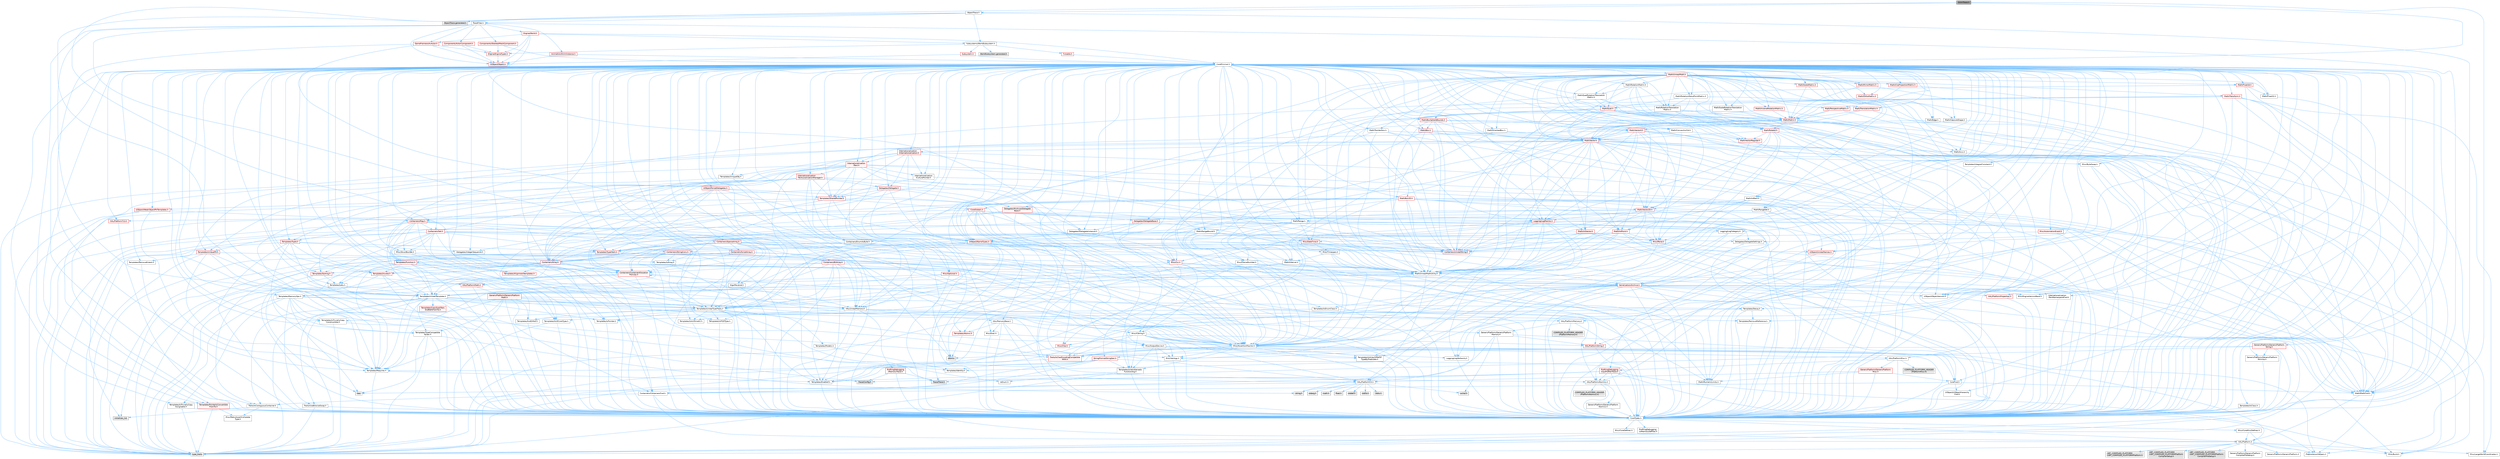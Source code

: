 digraph "AnimTrace.h"
{
 // INTERACTIVE_SVG=YES
 // LATEX_PDF_SIZE
  bgcolor="transparent";
  edge [fontname=Helvetica,fontsize=10,labelfontname=Helvetica,labelfontsize=10];
  node [fontname=Helvetica,fontsize=10,shape=box,height=0.2,width=0.4];
  Node1 [id="Node000001",label="AnimTrace.h",height=0.2,width=0.4,color="gray40", fillcolor="grey60", style="filled", fontcolor="black",tooltip=" "];
  Node1 -> Node2 [id="edge1_Node000001_Node000002",color="steelblue1",style="solid",tooltip=" "];
  Node2 [id="Node000002",label="CoreTypes.h",height=0.2,width=0.4,color="grey40", fillcolor="white", style="filled",URL="$dc/dec/CoreTypes_8h.html",tooltip=" "];
  Node2 -> Node3 [id="edge2_Node000002_Node000003",color="steelblue1",style="solid",tooltip=" "];
  Node3 [id="Node000003",label="HAL/Platform.h",height=0.2,width=0.4,color="grey40", fillcolor="white", style="filled",URL="$d9/dd0/Platform_8h.html",tooltip=" "];
  Node3 -> Node4 [id="edge3_Node000003_Node000004",color="steelblue1",style="solid",tooltip=" "];
  Node4 [id="Node000004",label="Misc/Build.h",height=0.2,width=0.4,color="grey40", fillcolor="white", style="filled",URL="$d3/dbb/Build_8h.html",tooltip=" "];
  Node3 -> Node5 [id="edge4_Node000003_Node000005",color="steelblue1",style="solid",tooltip=" "];
  Node5 [id="Node000005",label="Misc/LargeWorldCoordinates.h",height=0.2,width=0.4,color="grey40", fillcolor="white", style="filled",URL="$d2/dcb/LargeWorldCoordinates_8h.html",tooltip=" "];
  Node3 -> Node6 [id="edge5_Node000003_Node000006",color="steelblue1",style="solid",tooltip=" "];
  Node6 [id="Node000006",label="type_traits",height=0.2,width=0.4,color="grey60", fillcolor="#E0E0E0", style="filled",tooltip=" "];
  Node3 -> Node7 [id="edge6_Node000003_Node000007",color="steelblue1",style="solid",tooltip=" "];
  Node7 [id="Node000007",label="PreprocessorHelpers.h",height=0.2,width=0.4,color="grey40", fillcolor="white", style="filled",URL="$db/ddb/PreprocessorHelpers_8h.html",tooltip=" "];
  Node3 -> Node8 [id="edge7_Node000003_Node000008",color="steelblue1",style="solid",tooltip=" "];
  Node8 [id="Node000008",label="UBT_COMPILED_PLATFORM\l/UBT_COMPILED_PLATFORMPlatform\lCompilerPreSetup.h",height=0.2,width=0.4,color="grey60", fillcolor="#E0E0E0", style="filled",tooltip=" "];
  Node3 -> Node9 [id="edge8_Node000003_Node000009",color="steelblue1",style="solid",tooltip=" "];
  Node9 [id="Node000009",label="GenericPlatform/GenericPlatform\lCompilerPreSetup.h",height=0.2,width=0.4,color="grey40", fillcolor="white", style="filled",URL="$d9/dc8/GenericPlatformCompilerPreSetup_8h.html",tooltip=" "];
  Node3 -> Node10 [id="edge9_Node000003_Node000010",color="steelblue1",style="solid",tooltip=" "];
  Node10 [id="Node000010",label="GenericPlatform/GenericPlatform.h",height=0.2,width=0.4,color="grey40", fillcolor="white", style="filled",URL="$d6/d84/GenericPlatform_8h.html",tooltip=" "];
  Node3 -> Node11 [id="edge10_Node000003_Node000011",color="steelblue1",style="solid",tooltip=" "];
  Node11 [id="Node000011",label="UBT_COMPILED_PLATFORM\l/UBT_COMPILED_PLATFORMPlatform.h",height=0.2,width=0.4,color="grey60", fillcolor="#E0E0E0", style="filled",tooltip=" "];
  Node3 -> Node12 [id="edge11_Node000003_Node000012",color="steelblue1",style="solid",tooltip=" "];
  Node12 [id="Node000012",label="UBT_COMPILED_PLATFORM\l/UBT_COMPILED_PLATFORMPlatform\lCompilerSetup.h",height=0.2,width=0.4,color="grey60", fillcolor="#E0E0E0", style="filled",tooltip=" "];
  Node2 -> Node13 [id="edge12_Node000002_Node000013",color="steelblue1",style="solid",tooltip=" "];
  Node13 [id="Node000013",label="ProfilingDebugging\l/UMemoryDefines.h",height=0.2,width=0.4,color="grey40", fillcolor="white", style="filled",URL="$d2/da2/UMemoryDefines_8h.html",tooltip=" "];
  Node2 -> Node14 [id="edge13_Node000002_Node000014",color="steelblue1",style="solid",tooltip=" "];
  Node14 [id="Node000014",label="Misc/CoreMiscDefines.h",height=0.2,width=0.4,color="grey40", fillcolor="white", style="filled",URL="$da/d38/CoreMiscDefines_8h.html",tooltip=" "];
  Node14 -> Node3 [id="edge14_Node000014_Node000003",color="steelblue1",style="solid",tooltip=" "];
  Node14 -> Node7 [id="edge15_Node000014_Node000007",color="steelblue1",style="solid",tooltip=" "];
  Node2 -> Node15 [id="edge16_Node000002_Node000015",color="steelblue1",style="solid",tooltip=" "];
  Node15 [id="Node000015",label="Misc/CoreDefines.h",height=0.2,width=0.4,color="grey40", fillcolor="white", style="filled",URL="$d3/dd2/CoreDefines_8h.html",tooltip=" "];
  Node1 -> Node16 [id="edge17_Node000001_Node000016",color="steelblue1",style="solid",tooltip=" "];
  Node16 [id="Node000016",label="ObjectTrace.h",height=0.2,width=0.4,color="grey40", fillcolor="white", style="filled",URL="$d5/d70/ObjectTrace_8h.html",tooltip=" "];
  Node16 -> Node2 [id="edge18_Node000016_Node000002",color="steelblue1",style="solid",tooltip=" "];
  Node16 -> Node17 [id="edge19_Node000016_Node000017",color="steelblue1",style="solid",tooltip=" "];
  Node17 [id="Node000017",label="Trace/Config.h",height=0.2,width=0.4,color="grey60", fillcolor="#E0E0E0", style="filled",tooltip=" "];
  Node16 -> Node18 [id="edge20_Node000016_Node000018",color="steelblue1",style="solid",tooltip=" "];
  Node18 [id="Node000018",label="Subsystems/WorldSubsystem.h",height=0.2,width=0.4,color="grey40", fillcolor="white", style="filled",URL="$d8/dee/WorldSubsystem_8h.html",tooltip=" "];
  Node18 -> Node19 [id="edge21_Node000018_Node000019",color="steelblue1",style="solid",tooltip=" "];
  Node19 [id="Node000019",label="Subsystem.h",height=0.2,width=0.4,color="red", fillcolor="#FFF0F0", style="filled",URL="$d2/d75/Subsystem_8h.html",tooltip=" "];
  Node19 -> Node20 [id="edge22_Node000019_Node000020",color="steelblue1",style="solid",tooltip=" "];
  Node20 [id="Node000020",label="CoreMinimal.h",height=0.2,width=0.4,color="grey40", fillcolor="white", style="filled",URL="$d7/d67/CoreMinimal_8h.html",tooltip=" "];
  Node20 -> Node2 [id="edge23_Node000020_Node000002",color="steelblue1",style="solid",tooltip=" "];
  Node20 -> Node21 [id="edge24_Node000020_Node000021",color="steelblue1",style="solid",tooltip=" "];
  Node21 [id="Node000021",label="CoreFwd.h",height=0.2,width=0.4,color="grey40", fillcolor="white", style="filled",URL="$d1/d1e/CoreFwd_8h.html",tooltip=" "];
  Node21 -> Node2 [id="edge25_Node000021_Node000002",color="steelblue1",style="solid",tooltip=" "];
  Node21 -> Node22 [id="edge26_Node000021_Node000022",color="steelblue1",style="solid",tooltip=" "];
  Node22 [id="Node000022",label="Containers/ContainersFwd.h",height=0.2,width=0.4,color="grey40", fillcolor="white", style="filled",URL="$d4/d0a/ContainersFwd_8h.html",tooltip=" "];
  Node22 -> Node3 [id="edge27_Node000022_Node000003",color="steelblue1",style="solid",tooltip=" "];
  Node22 -> Node2 [id="edge28_Node000022_Node000002",color="steelblue1",style="solid",tooltip=" "];
  Node22 -> Node23 [id="edge29_Node000022_Node000023",color="steelblue1",style="solid",tooltip=" "];
  Node23 [id="Node000023",label="Traits/IsContiguousContainer.h",height=0.2,width=0.4,color="grey40", fillcolor="white", style="filled",URL="$d5/d3c/IsContiguousContainer_8h.html",tooltip=" "];
  Node23 -> Node2 [id="edge30_Node000023_Node000002",color="steelblue1",style="solid",tooltip=" "];
  Node23 -> Node24 [id="edge31_Node000023_Node000024",color="steelblue1",style="solid",tooltip=" "];
  Node24 [id="Node000024",label="Misc/StaticAssertComplete\lType.h",height=0.2,width=0.4,color="grey40", fillcolor="white", style="filled",URL="$d5/d4e/StaticAssertCompleteType_8h.html",tooltip=" "];
  Node23 -> Node25 [id="edge32_Node000023_Node000025",color="steelblue1",style="solid",tooltip=" "];
  Node25 [id="Node000025",label="initializer_list",height=0.2,width=0.4,color="grey60", fillcolor="#E0E0E0", style="filled",tooltip=" "];
  Node21 -> Node26 [id="edge33_Node000021_Node000026",color="steelblue1",style="solid",tooltip=" "];
  Node26 [id="Node000026",label="Math/MathFwd.h",height=0.2,width=0.4,color="grey40", fillcolor="white", style="filled",URL="$d2/d10/MathFwd_8h.html",tooltip=" "];
  Node26 -> Node3 [id="edge34_Node000026_Node000003",color="steelblue1",style="solid",tooltip=" "];
  Node21 -> Node27 [id="edge35_Node000021_Node000027",color="steelblue1",style="solid",tooltip=" "];
  Node27 [id="Node000027",label="UObject/UObjectHierarchy\lFwd.h",height=0.2,width=0.4,color="grey40", fillcolor="white", style="filled",URL="$d3/d13/UObjectHierarchyFwd_8h.html",tooltip=" "];
  Node20 -> Node27 [id="edge36_Node000020_Node000027",color="steelblue1",style="solid",tooltip=" "];
  Node20 -> Node22 [id="edge37_Node000020_Node000022",color="steelblue1",style="solid",tooltip=" "];
  Node20 -> Node28 [id="edge38_Node000020_Node000028",color="steelblue1",style="solid",tooltip=" "];
  Node28 [id="Node000028",label="Misc/VarArgs.h",height=0.2,width=0.4,color="grey40", fillcolor="white", style="filled",URL="$d5/d6f/VarArgs_8h.html",tooltip=" "];
  Node28 -> Node2 [id="edge39_Node000028_Node000002",color="steelblue1",style="solid",tooltip=" "];
  Node20 -> Node29 [id="edge40_Node000020_Node000029",color="steelblue1",style="solid",tooltip=" "];
  Node29 [id="Node000029",label="Logging/LogVerbosity.h",height=0.2,width=0.4,color="grey40", fillcolor="white", style="filled",URL="$d2/d8f/LogVerbosity_8h.html",tooltip=" "];
  Node29 -> Node2 [id="edge41_Node000029_Node000002",color="steelblue1",style="solid",tooltip=" "];
  Node20 -> Node30 [id="edge42_Node000020_Node000030",color="steelblue1",style="solid",tooltip=" "];
  Node30 [id="Node000030",label="Misc/OutputDevice.h",height=0.2,width=0.4,color="grey40", fillcolor="white", style="filled",URL="$d7/d32/OutputDevice_8h.html",tooltip=" "];
  Node30 -> Node21 [id="edge43_Node000030_Node000021",color="steelblue1",style="solid",tooltip=" "];
  Node30 -> Node2 [id="edge44_Node000030_Node000002",color="steelblue1",style="solid",tooltip=" "];
  Node30 -> Node29 [id="edge45_Node000030_Node000029",color="steelblue1",style="solid",tooltip=" "];
  Node30 -> Node28 [id="edge46_Node000030_Node000028",color="steelblue1",style="solid",tooltip=" "];
  Node30 -> Node31 [id="edge47_Node000030_Node000031",color="steelblue1",style="solid",tooltip=" "];
  Node31 [id="Node000031",label="Templates/IsArrayOrRefOf\lTypeByPredicate.h",height=0.2,width=0.4,color="grey40", fillcolor="white", style="filled",URL="$d6/da1/IsArrayOrRefOfTypeByPredicate_8h.html",tooltip=" "];
  Node31 -> Node2 [id="edge48_Node000031_Node000002",color="steelblue1",style="solid",tooltip=" "];
  Node30 -> Node32 [id="edge49_Node000030_Node000032",color="steelblue1",style="solid",tooltip=" "];
  Node32 [id="Node000032",label="Templates/IsValidVariadic\lFunctionArg.h",height=0.2,width=0.4,color="grey40", fillcolor="white", style="filled",URL="$d0/dc8/IsValidVariadicFunctionArg_8h.html",tooltip=" "];
  Node32 -> Node2 [id="edge50_Node000032_Node000002",color="steelblue1",style="solid",tooltip=" "];
  Node32 -> Node33 [id="edge51_Node000032_Node000033",color="steelblue1",style="solid",tooltip=" "];
  Node33 [id="Node000033",label="IsEnum.h",height=0.2,width=0.4,color="grey40", fillcolor="white", style="filled",URL="$d4/de5/IsEnum_8h.html",tooltip=" "];
  Node32 -> Node6 [id="edge52_Node000032_Node000006",color="steelblue1",style="solid",tooltip=" "];
  Node30 -> Node34 [id="edge53_Node000030_Node000034",color="steelblue1",style="solid",tooltip=" "];
  Node34 [id="Node000034",label="Traits/IsCharEncodingCompatible\lWith.h",height=0.2,width=0.4,color="red", fillcolor="#FFF0F0", style="filled",URL="$df/dd1/IsCharEncodingCompatibleWith_8h.html",tooltip=" "];
  Node34 -> Node6 [id="edge54_Node000034_Node000006",color="steelblue1",style="solid",tooltip=" "];
  Node20 -> Node36 [id="edge55_Node000020_Node000036",color="steelblue1",style="solid",tooltip=" "];
  Node36 [id="Node000036",label="HAL/PlatformCrt.h",height=0.2,width=0.4,color="grey40", fillcolor="white", style="filled",URL="$d8/d75/PlatformCrt_8h.html",tooltip=" "];
  Node36 -> Node37 [id="edge56_Node000036_Node000037",color="steelblue1",style="solid",tooltip=" "];
  Node37 [id="Node000037",label="new",height=0.2,width=0.4,color="grey60", fillcolor="#E0E0E0", style="filled",tooltip=" "];
  Node36 -> Node38 [id="edge57_Node000036_Node000038",color="steelblue1",style="solid",tooltip=" "];
  Node38 [id="Node000038",label="wchar.h",height=0.2,width=0.4,color="grey60", fillcolor="#E0E0E0", style="filled",tooltip=" "];
  Node36 -> Node39 [id="edge58_Node000036_Node000039",color="steelblue1",style="solid",tooltip=" "];
  Node39 [id="Node000039",label="stddef.h",height=0.2,width=0.4,color="grey60", fillcolor="#E0E0E0", style="filled",tooltip=" "];
  Node36 -> Node40 [id="edge59_Node000036_Node000040",color="steelblue1",style="solid",tooltip=" "];
  Node40 [id="Node000040",label="stdlib.h",height=0.2,width=0.4,color="grey60", fillcolor="#E0E0E0", style="filled",tooltip=" "];
  Node36 -> Node41 [id="edge60_Node000036_Node000041",color="steelblue1",style="solid",tooltip=" "];
  Node41 [id="Node000041",label="stdio.h",height=0.2,width=0.4,color="grey60", fillcolor="#E0E0E0", style="filled",tooltip=" "];
  Node36 -> Node42 [id="edge61_Node000036_Node000042",color="steelblue1",style="solid",tooltip=" "];
  Node42 [id="Node000042",label="stdarg.h",height=0.2,width=0.4,color="grey60", fillcolor="#E0E0E0", style="filled",tooltip=" "];
  Node36 -> Node43 [id="edge62_Node000036_Node000043",color="steelblue1",style="solid",tooltip=" "];
  Node43 [id="Node000043",label="math.h",height=0.2,width=0.4,color="grey60", fillcolor="#E0E0E0", style="filled",tooltip=" "];
  Node36 -> Node44 [id="edge63_Node000036_Node000044",color="steelblue1",style="solid",tooltip=" "];
  Node44 [id="Node000044",label="float.h",height=0.2,width=0.4,color="grey60", fillcolor="#E0E0E0", style="filled",tooltip=" "];
  Node36 -> Node45 [id="edge64_Node000036_Node000045",color="steelblue1",style="solid",tooltip=" "];
  Node45 [id="Node000045",label="string.h",height=0.2,width=0.4,color="grey60", fillcolor="#E0E0E0", style="filled",tooltip=" "];
  Node20 -> Node46 [id="edge65_Node000020_Node000046",color="steelblue1",style="solid",tooltip=" "];
  Node46 [id="Node000046",label="HAL/PlatformMisc.h",height=0.2,width=0.4,color="grey40", fillcolor="white", style="filled",URL="$d0/df5/PlatformMisc_8h.html",tooltip=" "];
  Node46 -> Node2 [id="edge66_Node000046_Node000002",color="steelblue1",style="solid",tooltip=" "];
  Node46 -> Node47 [id="edge67_Node000046_Node000047",color="steelblue1",style="solid",tooltip=" "];
  Node47 [id="Node000047",label="GenericPlatform/GenericPlatform\lMisc.h",height=0.2,width=0.4,color="red", fillcolor="#FFF0F0", style="filled",URL="$db/d9a/GenericPlatformMisc_8h.html",tooltip=" "];
  Node47 -> Node21 [id="edge68_Node000047_Node000021",color="steelblue1",style="solid",tooltip=" "];
  Node47 -> Node2 [id="edge69_Node000047_Node000002",color="steelblue1",style="solid",tooltip=" "];
  Node47 -> Node36 [id="edge70_Node000047_Node000036",color="steelblue1",style="solid",tooltip=" "];
  Node47 -> Node51 [id="edge71_Node000047_Node000051",color="steelblue1",style="solid",tooltip=" "];
  Node51 [id="Node000051",label="Math/NumericLimits.h",height=0.2,width=0.4,color="grey40", fillcolor="white", style="filled",URL="$df/d1b/NumericLimits_8h.html",tooltip=" "];
  Node51 -> Node2 [id="edge72_Node000051_Node000002",color="steelblue1",style="solid",tooltip=" "];
  Node46 -> Node56 [id="edge73_Node000046_Node000056",color="steelblue1",style="solid",tooltip=" "];
  Node56 [id="Node000056",label="COMPILED_PLATFORM_HEADER\l(PlatformMisc.h)",height=0.2,width=0.4,color="grey60", fillcolor="#E0E0E0", style="filled",tooltip=" "];
  Node46 -> Node57 [id="edge74_Node000046_Node000057",color="steelblue1",style="solid",tooltip=" "];
  Node57 [id="Node000057",label="ProfilingDebugging\l/CpuProfilerTrace.h",height=0.2,width=0.4,color="red", fillcolor="#FFF0F0", style="filled",URL="$da/dcb/CpuProfilerTrace_8h.html",tooltip=" "];
  Node57 -> Node2 [id="edge75_Node000057_Node000002",color="steelblue1",style="solid",tooltip=" "];
  Node57 -> Node22 [id="edge76_Node000057_Node000022",color="steelblue1",style="solid",tooltip=" "];
  Node57 -> Node58 [id="edge77_Node000057_Node000058",color="steelblue1",style="solid",tooltip=" "];
  Node58 [id="Node000058",label="HAL/PlatformAtomics.h",height=0.2,width=0.4,color="grey40", fillcolor="white", style="filled",URL="$d3/d36/PlatformAtomics_8h.html",tooltip=" "];
  Node58 -> Node2 [id="edge78_Node000058_Node000002",color="steelblue1",style="solid",tooltip=" "];
  Node58 -> Node59 [id="edge79_Node000058_Node000059",color="steelblue1",style="solid",tooltip=" "];
  Node59 [id="Node000059",label="GenericPlatform/GenericPlatform\lAtomics.h",height=0.2,width=0.4,color="grey40", fillcolor="white", style="filled",URL="$da/d72/GenericPlatformAtomics_8h.html",tooltip=" "];
  Node59 -> Node2 [id="edge80_Node000059_Node000002",color="steelblue1",style="solid",tooltip=" "];
  Node58 -> Node60 [id="edge81_Node000058_Node000060",color="steelblue1",style="solid",tooltip=" "];
  Node60 [id="Node000060",label="COMPILED_PLATFORM_HEADER\l(PlatformAtomics.h)",height=0.2,width=0.4,color="grey60", fillcolor="#E0E0E0", style="filled",tooltip=" "];
  Node57 -> Node7 [id="edge82_Node000057_Node000007",color="steelblue1",style="solid",tooltip=" "];
  Node57 -> Node4 [id="edge83_Node000057_Node000004",color="steelblue1",style="solid",tooltip=" "];
  Node57 -> Node17 [id="edge84_Node000057_Node000017",color="steelblue1",style="solid",tooltip=" "];
  Node57 -> Node63 [id="edge85_Node000057_Node000063",color="steelblue1",style="solid",tooltip=" "];
  Node63 [id="Node000063",label="Trace/Trace.h",height=0.2,width=0.4,color="grey60", fillcolor="#E0E0E0", style="filled",tooltip=" "];
  Node20 -> Node64 [id="edge86_Node000020_Node000064",color="steelblue1",style="solid",tooltip=" "];
  Node64 [id="Node000064",label="Misc/AssertionMacros.h",height=0.2,width=0.4,color="grey40", fillcolor="white", style="filled",URL="$d0/dfa/AssertionMacros_8h.html",tooltip=" "];
  Node64 -> Node2 [id="edge87_Node000064_Node000002",color="steelblue1",style="solid",tooltip=" "];
  Node64 -> Node3 [id="edge88_Node000064_Node000003",color="steelblue1",style="solid",tooltip=" "];
  Node64 -> Node46 [id="edge89_Node000064_Node000046",color="steelblue1",style="solid",tooltip=" "];
  Node64 -> Node7 [id="edge90_Node000064_Node000007",color="steelblue1",style="solid",tooltip=" "];
  Node64 -> Node65 [id="edge91_Node000064_Node000065",color="steelblue1",style="solid",tooltip=" "];
  Node65 [id="Node000065",label="Templates/EnableIf.h",height=0.2,width=0.4,color="grey40", fillcolor="white", style="filled",URL="$d7/d60/EnableIf_8h.html",tooltip=" "];
  Node65 -> Node2 [id="edge92_Node000065_Node000002",color="steelblue1",style="solid",tooltip=" "];
  Node64 -> Node31 [id="edge93_Node000064_Node000031",color="steelblue1",style="solid",tooltip=" "];
  Node64 -> Node32 [id="edge94_Node000064_Node000032",color="steelblue1",style="solid",tooltip=" "];
  Node64 -> Node34 [id="edge95_Node000064_Node000034",color="steelblue1",style="solid",tooltip=" "];
  Node64 -> Node28 [id="edge96_Node000064_Node000028",color="steelblue1",style="solid",tooltip=" "];
  Node64 -> Node66 [id="edge97_Node000064_Node000066",color="steelblue1",style="solid",tooltip=" "];
  Node66 [id="Node000066",label="String/FormatStringSan.h",height=0.2,width=0.4,color="red", fillcolor="#FFF0F0", style="filled",URL="$d3/d8b/FormatStringSan_8h.html",tooltip=" "];
  Node66 -> Node6 [id="edge98_Node000066_Node000006",color="steelblue1",style="solid",tooltip=" "];
  Node66 -> Node2 [id="edge99_Node000066_Node000002",color="steelblue1",style="solid",tooltip=" "];
  Node66 -> Node67 [id="edge100_Node000066_Node000067",color="steelblue1",style="solid",tooltip=" "];
  Node67 [id="Node000067",label="Templates/Requires.h",height=0.2,width=0.4,color="grey40", fillcolor="white", style="filled",URL="$dc/d96/Requires_8h.html",tooltip=" "];
  Node67 -> Node65 [id="edge101_Node000067_Node000065",color="steelblue1",style="solid",tooltip=" "];
  Node67 -> Node6 [id="edge102_Node000067_Node000006",color="steelblue1",style="solid",tooltip=" "];
  Node66 -> Node68 [id="edge103_Node000066_Node000068",color="steelblue1",style="solid",tooltip=" "];
  Node68 [id="Node000068",label="Templates/Identity.h",height=0.2,width=0.4,color="grey40", fillcolor="white", style="filled",URL="$d0/dd5/Identity_8h.html",tooltip=" "];
  Node66 -> Node32 [id="edge104_Node000066_Node000032",color="steelblue1",style="solid",tooltip=" "];
  Node66 -> Node22 [id="edge105_Node000066_Node000022",color="steelblue1",style="solid",tooltip=" "];
  Node64 -> Node72 [id="edge106_Node000064_Node000072",color="steelblue1",style="solid",tooltip=" "];
  Node72 [id="Node000072",label="atomic",height=0.2,width=0.4,color="grey60", fillcolor="#E0E0E0", style="filled",tooltip=" "];
  Node20 -> Node73 [id="edge107_Node000020_Node000073",color="steelblue1",style="solid",tooltip=" "];
  Node73 [id="Node000073",label="Templates/IsPointer.h",height=0.2,width=0.4,color="grey40", fillcolor="white", style="filled",URL="$d7/d05/IsPointer_8h.html",tooltip=" "];
  Node73 -> Node2 [id="edge108_Node000073_Node000002",color="steelblue1",style="solid",tooltip=" "];
  Node20 -> Node74 [id="edge109_Node000020_Node000074",color="steelblue1",style="solid",tooltip=" "];
  Node74 [id="Node000074",label="HAL/PlatformMemory.h",height=0.2,width=0.4,color="grey40", fillcolor="white", style="filled",URL="$de/d68/PlatformMemory_8h.html",tooltip=" "];
  Node74 -> Node2 [id="edge110_Node000074_Node000002",color="steelblue1",style="solid",tooltip=" "];
  Node74 -> Node75 [id="edge111_Node000074_Node000075",color="steelblue1",style="solid",tooltip=" "];
  Node75 [id="Node000075",label="GenericPlatform/GenericPlatform\lMemory.h",height=0.2,width=0.4,color="grey40", fillcolor="white", style="filled",URL="$dd/d22/GenericPlatformMemory_8h.html",tooltip=" "];
  Node75 -> Node21 [id="edge112_Node000075_Node000021",color="steelblue1",style="solid",tooltip=" "];
  Node75 -> Node2 [id="edge113_Node000075_Node000002",color="steelblue1",style="solid",tooltip=" "];
  Node75 -> Node76 [id="edge114_Node000075_Node000076",color="steelblue1",style="solid",tooltip=" "];
  Node76 [id="Node000076",label="HAL/PlatformString.h",height=0.2,width=0.4,color="red", fillcolor="#FFF0F0", style="filled",URL="$db/db5/PlatformString_8h.html",tooltip=" "];
  Node76 -> Node2 [id="edge115_Node000076_Node000002",color="steelblue1",style="solid",tooltip=" "];
  Node75 -> Node45 [id="edge116_Node000075_Node000045",color="steelblue1",style="solid",tooltip=" "];
  Node75 -> Node38 [id="edge117_Node000075_Node000038",color="steelblue1",style="solid",tooltip=" "];
  Node74 -> Node78 [id="edge118_Node000074_Node000078",color="steelblue1",style="solid",tooltip=" "];
  Node78 [id="Node000078",label="COMPILED_PLATFORM_HEADER\l(PlatformMemory.h)",height=0.2,width=0.4,color="grey60", fillcolor="#E0E0E0", style="filled",tooltip=" "];
  Node20 -> Node58 [id="edge119_Node000020_Node000058",color="steelblue1",style="solid",tooltip=" "];
  Node20 -> Node79 [id="edge120_Node000020_Node000079",color="steelblue1",style="solid",tooltip=" "];
  Node79 [id="Node000079",label="Misc/Exec.h",height=0.2,width=0.4,color="grey40", fillcolor="white", style="filled",URL="$de/ddb/Exec_8h.html",tooltip=" "];
  Node79 -> Node2 [id="edge121_Node000079_Node000002",color="steelblue1",style="solid",tooltip=" "];
  Node79 -> Node64 [id="edge122_Node000079_Node000064",color="steelblue1",style="solid",tooltip=" "];
  Node20 -> Node80 [id="edge123_Node000020_Node000080",color="steelblue1",style="solid",tooltip=" "];
  Node80 [id="Node000080",label="HAL/MemoryBase.h",height=0.2,width=0.4,color="grey40", fillcolor="white", style="filled",URL="$d6/d9f/MemoryBase_8h.html",tooltip=" "];
  Node80 -> Node2 [id="edge124_Node000080_Node000002",color="steelblue1",style="solid",tooltip=" "];
  Node80 -> Node58 [id="edge125_Node000080_Node000058",color="steelblue1",style="solid",tooltip=" "];
  Node80 -> Node36 [id="edge126_Node000080_Node000036",color="steelblue1",style="solid",tooltip=" "];
  Node80 -> Node79 [id="edge127_Node000080_Node000079",color="steelblue1",style="solid",tooltip=" "];
  Node80 -> Node30 [id="edge128_Node000080_Node000030",color="steelblue1",style="solid",tooltip=" "];
  Node80 -> Node81 [id="edge129_Node000080_Node000081",color="steelblue1",style="solid",tooltip=" "];
  Node81 [id="Node000081",label="Templates/Atomic.h",height=0.2,width=0.4,color="red", fillcolor="#FFF0F0", style="filled",URL="$d3/d91/Atomic_8h.html",tooltip=" "];
  Node81 -> Node72 [id="edge130_Node000081_Node000072",color="steelblue1",style="solid",tooltip=" "];
  Node20 -> Node90 [id="edge131_Node000020_Node000090",color="steelblue1",style="solid",tooltip=" "];
  Node90 [id="Node000090",label="HAL/UnrealMemory.h",height=0.2,width=0.4,color="grey40", fillcolor="white", style="filled",URL="$d9/d96/UnrealMemory_8h.html",tooltip=" "];
  Node90 -> Node2 [id="edge132_Node000090_Node000002",color="steelblue1",style="solid",tooltip=" "];
  Node90 -> Node75 [id="edge133_Node000090_Node000075",color="steelblue1",style="solid",tooltip=" "];
  Node90 -> Node80 [id="edge134_Node000090_Node000080",color="steelblue1",style="solid",tooltip=" "];
  Node90 -> Node74 [id="edge135_Node000090_Node000074",color="steelblue1",style="solid",tooltip=" "];
  Node90 -> Node91 [id="edge136_Node000090_Node000091",color="steelblue1",style="solid",tooltip=" "];
  Node91 [id="Node000091",label="ProfilingDebugging\l/MemoryTrace.h",height=0.2,width=0.4,color="red", fillcolor="#FFF0F0", style="filled",URL="$da/dd7/MemoryTrace_8h.html",tooltip=" "];
  Node91 -> Node3 [id="edge137_Node000091_Node000003",color="steelblue1",style="solid",tooltip=" "];
  Node91 -> Node17 [id="edge138_Node000091_Node000017",color="steelblue1",style="solid",tooltip=" "];
  Node91 -> Node63 [id="edge139_Node000091_Node000063",color="steelblue1",style="solid",tooltip=" "];
  Node90 -> Node73 [id="edge140_Node000090_Node000073",color="steelblue1",style="solid",tooltip=" "];
  Node20 -> Node92 [id="edge141_Node000020_Node000092",color="steelblue1",style="solid",tooltip=" "];
  Node92 [id="Node000092",label="Templates/IsArithmetic.h",height=0.2,width=0.4,color="grey40", fillcolor="white", style="filled",URL="$d2/d5d/IsArithmetic_8h.html",tooltip=" "];
  Node92 -> Node2 [id="edge142_Node000092_Node000002",color="steelblue1",style="solid",tooltip=" "];
  Node20 -> Node86 [id="edge143_Node000020_Node000086",color="steelblue1",style="solid",tooltip=" "];
  Node86 [id="Node000086",label="Templates/AndOrNot.h",height=0.2,width=0.4,color="grey40", fillcolor="white", style="filled",URL="$db/d0a/AndOrNot_8h.html",tooltip=" "];
  Node86 -> Node2 [id="edge144_Node000086_Node000002",color="steelblue1",style="solid",tooltip=" "];
  Node20 -> Node93 [id="edge145_Node000020_Node000093",color="steelblue1",style="solid",tooltip=" "];
  Node93 [id="Node000093",label="Templates/IsPODType.h",height=0.2,width=0.4,color="grey40", fillcolor="white", style="filled",URL="$d7/db1/IsPODType_8h.html",tooltip=" "];
  Node93 -> Node2 [id="edge146_Node000093_Node000002",color="steelblue1",style="solid",tooltip=" "];
  Node20 -> Node94 [id="edge147_Node000020_Node000094",color="steelblue1",style="solid",tooltip=" "];
  Node94 [id="Node000094",label="Templates/IsUECoreType.h",height=0.2,width=0.4,color="grey40", fillcolor="white", style="filled",URL="$d1/db8/IsUECoreType_8h.html",tooltip=" "];
  Node94 -> Node2 [id="edge148_Node000094_Node000002",color="steelblue1",style="solid",tooltip=" "];
  Node94 -> Node6 [id="edge149_Node000094_Node000006",color="steelblue1",style="solid",tooltip=" "];
  Node20 -> Node87 [id="edge150_Node000020_Node000087",color="steelblue1",style="solid",tooltip=" "];
  Node87 [id="Node000087",label="Templates/IsTriviallyCopy\lConstructible.h",height=0.2,width=0.4,color="grey40", fillcolor="white", style="filled",URL="$d3/d78/IsTriviallyCopyConstructible_8h.html",tooltip=" "];
  Node87 -> Node2 [id="edge151_Node000087_Node000002",color="steelblue1",style="solid",tooltip=" "];
  Node87 -> Node6 [id="edge152_Node000087_Node000006",color="steelblue1",style="solid",tooltip=" "];
  Node20 -> Node95 [id="edge153_Node000020_Node000095",color="steelblue1",style="solid",tooltip=" "];
  Node95 [id="Node000095",label="Templates/UnrealTypeTraits.h",height=0.2,width=0.4,color="grey40", fillcolor="white", style="filled",URL="$d2/d2d/UnrealTypeTraits_8h.html",tooltip=" "];
  Node95 -> Node2 [id="edge154_Node000095_Node000002",color="steelblue1",style="solid",tooltip=" "];
  Node95 -> Node73 [id="edge155_Node000095_Node000073",color="steelblue1",style="solid",tooltip=" "];
  Node95 -> Node64 [id="edge156_Node000095_Node000064",color="steelblue1",style="solid",tooltip=" "];
  Node95 -> Node86 [id="edge157_Node000095_Node000086",color="steelblue1",style="solid",tooltip=" "];
  Node95 -> Node65 [id="edge158_Node000095_Node000065",color="steelblue1",style="solid",tooltip=" "];
  Node95 -> Node92 [id="edge159_Node000095_Node000092",color="steelblue1",style="solid",tooltip=" "];
  Node95 -> Node33 [id="edge160_Node000095_Node000033",color="steelblue1",style="solid",tooltip=" "];
  Node95 -> Node96 [id="edge161_Node000095_Node000096",color="steelblue1",style="solid",tooltip=" "];
  Node96 [id="Node000096",label="Templates/Models.h",height=0.2,width=0.4,color="grey40", fillcolor="white", style="filled",URL="$d3/d0c/Models_8h.html",tooltip=" "];
  Node96 -> Node68 [id="edge162_Node000096_Node000068",color="steelblue1",style="solid",tooltip=" "];
  Node95 -> Node93 [id="edge163_Node000095_Node000093",color="steelblue1",style="solid",tooltip=" "];
  Node95 -> Node94 [id="edge164_Node000095_Node000094",color="steelblue1",style="solid",tooltip=" "];
  Node95 -> Node87 [id="edge165_Node000095_Node000087",color="steelblue1",style="solid",tooltip=" "];
  Node20 -> Node65 [id="edge166_Node000020_Node000065",color="steelblue1",style="solid",tooltip=" "];
  Node20 -> Node97 [id="edge167_Node000020_Node000097",color="steelblue1",style="solid",tooltip=" "];
  Node97 [id="Node000097",label="Templates/RemoveReference.h",height=0.2,width=0.4,color="grey40", fillcolor="white", style="filled",URL="$da/dbe/RemoveReference_8h.html",tooltip=" "];
  Node97 -> Node2 [id="edge168_Node000097_Node000002",color="steelblue1",style="solid",tooltip=" "];
  Node20 -> Node98 [id="edge169_Node000020_Node000098",color="steelblue1",style="solid",tooltip=" "];
  Node98 [id="Node000098",label="Templates/IntegralConstant.h",height=0.2,width=0.4,color="grey40", fillcolor="white", style="filled",URL="$db/d1b/IntegralConstant_8h.html",tooltip=" "];
  Node98 -> Node2 [id="edge170_Node000098_Node000002",color="steelblue1",style="solid",tooltip=" "];
  Node20 -> Node99 [id="edge171_Node000020_Node000099",color="steelblue1",style="solid",tooltip=" "];
  Node99 [id="Node000099",label="Templates/IsClass.h",height=0.2,width=0.4,color="grey40", fillcolor="white", style="filled",URL="$db/dcb/IsClass_8h.html",tooltip=" "];
  Node99 -> Node2 [id="edge172_Node000099_Node000002",color="steelblue1",style="solid",tooltip=" "];
  Node20 -> Node100 [id="edge173_Node000020_Node000100",color="steelblue1",style="solid",tooltip=" "];
  Node100 [id="Node000100",label="Templates/TypeCompatible\lBytes.h",height=0.2,width=0.4,color="grey40", fillcolor="white", style="filled",URL="$df/d0a/TypeCompatibleBytes_8h.html",tooltip=" "];
  Node100 -> Node2 [id="edge174_Node000100_Node000002",color="steelblue1",style="solid",tooltip=" "];
  Node100 -> Node45 [id="edge175_Node000100_Node000045",color="steelblue1",style="solid",tooltip=" "];
  Node100 -> Node37 [id="edge176_Node000100_Node000037",color="steelblue1",style="solid",tooltip=" "];
  Node100 -> Node6 [id="edge177_Node000100_Node000006",color="steelblue1",style="solid",tooltip=" "];
  Node20 -> Node23 [id="edge178_Node000020_Node000023",color="steelblue1",style="solid",tooltip=" "];
  Node20 -> Node101 [id="edge179_Node000020_Node000101",color="steelblue1",style="solid",tooltip=" "];
  Node101 [id="Node000101",label="Templates/UnrealTemplate.h",height=0.2,width=0.4,color="grey40", fillcolor="white", style="filled",URL="$d4/d24/UnrealTemplate_8h.html",tooltip=" "];
  Node101 -> Node2 [id="edge180_Node000101_Node000002",color="steelblue1",style="solid",tooltip=" "];
  Node101 -> Node73 [id="edge181_Node000101_Node000073",color="steelblue1",style="solid",tooltip=" "];
  Node101 -> Node90 [id="edge182_Node000101_Node000090",color="steelblue1",style="solid",tooltip=" "];
  Node101 -> Node102 [id="edge183_Node000101_Node000102",color="steelblue1",style="solid",tooltip=" "];
  Node102 [id="Node000102",label="Templates/CopyQualifiers\lAndRefsFromTo.h",height=0.2,width=0.4,color="red", fillcolor="#FFF0F0", style="filled",URL="$d3/db3/CopyQualifiersAndRefsFromTo_8h.html",tooltip=" "];
  Node101 -> Node95 [id="edge184_Node000101_Node000095",color="steelblue1",style="solid",tooltip=" "];
  Node101 -> Node97 [id="edge185_Node000101_Node000097",color="steelblue1",style="solid",tooltip=" "];
  Node101 -> Node67 [id="edge186_Node000101_Node000067",color="steelblue1",style="solid",tooltip=" "];
  Node101 -> Node100 [id="edge187_Node000101_Node000100",color="steelblue1",style="solid",tooltip=" "];
  Node101 -> Node68 [id="edge188_Node000101_Node000068",color="steelblue1",style="solid",tooltip=" "];
  Node101 -> Node23 [id="edge189_Node000101_Node000023",color="steelblue1",style="solid",tooltip=" "];
  Node101 -> Node104 [id="edge190_Node000101_Node000104",color="steelblue1",style="solid",tooltip=" "];
  Node104 [id="Node000104",label="Traits/UseBitwiseSwap.h",height=0.2,width=0.4,color="grey40", fillcolor="white", style="filled",URL="$db/df3/UseBitwiseSwap_8h.html",tooltip=" "];
  Node104 -> Node2 [id="edge191_Node000104_Node000002",color="steelblue1",style="solid",tooltip=" "];
  Node104 -> Node6 [id="edge192_Node000104_Node000006",color="steelblue1",style="solid",tooltip=" "];
  Node101 -> Node6 [id="edge193_Node000101_Node000006",color="steelblue1",style="solid",tooltip=" "];
  Node20 -> Node51 [id="edge194_Node000020_Node000051",color="steelblue1",style="solid",tooltip=" "];
  Node20 -> Node105 [id="edge195_Node000020_Node000105",color="steelblue1",style="solid",tooltip=" "];
  Node105 [id="Node000105",label="HAL/PlatformMath.h",height=0.2,width=0.4,color="red", fillcolor="#FFF0F0", style="filled",URL="$dc/d53/PlatformMath_8h.html",tooltip=" "];
  Node105 -> Node2 [id="edge196_Node000105_Node000002",color="steelblue1",style="solid",tooltip=" "];
  Node105 -> Node106 [id="edge197_Node000105_Node000106",color="steelblue1",style="solid",tooltip=" "];
  Node106 [id="Node000106",label="GenericPlatform/GenericPlatform\lMath.h",height=0.2,width=0.4,color="red", fillcolor="#FFF0F0", style="filled",URL="$d5/d79/GenericPlatformMath_8h.html",tooltip=" "];
  Node106 -> Node2 [id="edge198_Node000106_Node000002",color="steelblue1",style="solid",tooltip=" "];
  Node106 -> Node22 [id="edge199_Node000106_Node000022",color="steelblue1",style="solid",tooltip=" "];
  Node106 -> Node36 [id="edge200_Node000106_Node000036",color="steelblue1",style="solid",tooltip=" "];
  Node106 -> Node86 [id="edge201_Node000106_Node000086",color="steelblue1",style="solid",tooltip=" "];
  Node106 -> Node107 [id="edge202_Node000106_Node000107",color="steelblue1",style="solid",tooltip=" "];
  Node107 [id="Node000107",label="Templates/Decay.h",height=0.2,width=0.4,color="grey40", fillcolor="white", style="filled",URL="$dd/d0f/Decay_8h.html",tooltip=" "];
  Node107 -> Node2 [id="edge203_Node000107_Node000002",color="steelblue1",style="solid",tooltip=" "];
  Node107 -> Node97 [id="edge204_Node000107_Node000097",color="steelblue1",style="solid",tooltip=" "];
  Node107 -> Node6 [id="edge205_Node000107_Node000006",color="steelblue1",style="solid",tooltip=" "];
  Node106 -> Node95 [id="edge206_Node000106_Node000095",color="steelblue1",style="solid",tooltip=" "];
  Node106 -> Node67 [id="edge207_Node000106_Node000067",color="steelblue1",style="solid",tooltip=" "];
  Node106 -> Node100 [id="edge208_Node000106_Node000100",color="steelblue1",style="solid",tooltip=" "];
  Node106 -> Node6 [id="edge209_Node000106_Node000006",color="steelblue1",style="solid",tooltip=" "];
  Node20 -> Node88 [id="edge210_Node000020_Node000088",color="steelblue1",style="solid",tooltip=" "];
  Node88 [id="Node000088",label="Templates/IsTriviallyCopy\lAssignable.h",height=0.2,width=0.4,color="grey40", fillcolor="white", style="filled",URL="$d2/df2/IsTriviallyCopyAssignable_8h.html",tooltip=" "];
  Node88 -> Node2 [id="edge211_Node000088_Node000002",color="steelblue1",style="solid",tooltip=" "];
  Node88 -> Node6 [id="edge212_Node000088_Node000006",color="steelblue1",style="solid",tooltip=" "];
  Node20 -> Node113 [id="edge213_Node000020_Node000113",color="steelblue1",style="solid",tooltip=" "];
  Node113 [id="Node000113",label="Templates/MemoryOps.h",height=0.2,width=0.4,color="grey40", fillcolor="white", style="filled",URL="$db/dea/MemoryOps_8h.html",tooltip=" "];
  Node113 -> Node2 [id="edge214_Node000113_Node000002",color="steelblue1",style="solid",tooltip=" "];
  Node113 -> Node90 [id="edge215_Node000113_Node000090",color="steelblue1",style="solid",tooltip=" "];
  Node113 -> Node88 [id="edge216_Node000113_Node000088",color="steelblue1",style="solid",tooltip=" "];
  Node113 -> Node87 [id="edge217_Node000113_Node000087",color="steelblue1",style="solid",tooltip=" "];
  Node113 -> Node67 [id="edge218_Node000113_Node000067",color="steelblue1",style="solid",tooltip=" "];
  Node113 -> Node95 [id="edge219_Node000113_Node000095",color="steelblue1",style="solid",tooltip=" "];
  Node113 -> Node104 [id="edge220_Node000113_Node000104",color="steelblue1",style="solid",tooltip=" "];
  Node113 -> Node37 [id="edge221_Node000113_Node000037",color="steelblue1",style="solid",tooltip=" "];
  Node113 -> Node6 [id="edge222_Node000113_Node000006",color="steelblue1",style="solid",tooltip=" "];
  Node20 -> Node114 [id="edge223_Node000020_Node000114",color="steelblue1",style="solid",tooltip=" "];
  Node114 [id="Node000114",label="Containers/ContainerAllocation\lPolicies.h",height=0.2,width=0.4,color="red", fillcolor="#FFF0F0", style="filled",URL="$d7/dff/ContainerAllocationPolicies_8h.html",tooltip=" "];
  Node114 -> Node2 [id="edge224_Node000114_Node000002",color="steelblue1",style="solid",tooltip=" "];
  Node114 -> Node114 [id="edge225_Node000114_Node000114",color="steelblue1",style="solid",tooltip=" "];
  Node114 -> Node105 [id="edge226_Node000114_Node000105",color="steelblue1",style="solid",tooltip=" "];
  Node114 -> Node90 [id="edge227_Node000114_Node000090",color="steelblue1",style="solid",tooltip=" "];
  Node114 -> Node51 [id="edge228_Node000114_Node000051",color="steelblue1",style="solid",tooltip=" "];
  Node114 -> Node64 [id="edge229_Node000114_Node000064",color="steelblue1",style="solid",tooltip=" "];
  Node114 -> Node113 [id="edge230_Node000114_Node000113",color="steelblue1",style="solid",tooltip=" "];
  Node114 -> Node100 [id="edge231_Node000114_Node000100",color="steelblue1",style="solid",tooltip=" "];
  Node114 -> Node6 [id="edge232_Node000114_Node000006",color="steelblue1",style="solid",tooltip=" "];
  Node20 -> Node117 [id="edge233_Node000020_Node000117",color="steelblue1",style="solid",tooltip=" "];
  Node117 [id="Node000117",label="Templates/IsEnumClass.h",height=0.2,width=0.4,color="grey40", fillcolor="white", style="filled",URL="$d7/d15/IsEnumClass_8h.html",tooltip=" "];
  Node117 -> Node2 [id="edge234_Node000117_Node000002",color="steelblue1",style="solid",tooltip=" "];
  Node117 -> Node86 [id="edge235_Node000117_Node000086",color="steelblue1",style="solid",tooltip=" "];
  Node20 -> Node118 [id="edge236_Node000020_Node000118",color="steelblue1",style="solid",tooltip=" "];
  Node118 [id="Node000118",label="HAL/PlatformProperties.h",height=0.2,width=0.4,color="red", fillcolor="#FFF0F0", style="filled",URL="$d9/db0/PlatformProperties_8h.html",tooltip=" "];
  Node118 -> Node2 [id="edge237_Node000118_Node000002",color="steelblue1",style="solid",tooltip=" "];
  Node20 -> Node121 [id="edge238_Node000020_Node000121",color="steelblue1",style="solid",tooltip=" "];
  Node121 [id="Node000121",label="Misc/EngineVersionBase.h",height=0.2,width=0.4,color="grey40", fillcolor="white", style="filled",URL="$d5/d2b/EngineVersionBase_8h.html",tooltip=" "];
  Node121 -> Node2 [id="edge239_Node000121_Node000002",color="steelblue1",style="solid",tooltip=" "];
  Node20 -> Node122 [id="edge240_Node000020_Node000122",color="steelblue1",style="solid",tooltip=" "];
  Node122 [id="Node000122",label="Internationalization\l/TextNamespaceFwd.h",height=0.2,width=0.4,color="grey40", fillcolor="white", style="filled",URL="$d8/d97/TextNamespaceFwd_8h.html",tooltip=" "];
  Node122 -> Node2 [id="edge241_Node000122_Node000002",color="steelblue1",style="solid",tooltip=" "];
  Node20 -> Node123 [id="edge242_Node000020_Node000123",color="steelblue1",style="solid",tooltip=" "];
  Node123 [id="Node000123",label="Serialization/Archive.h",height=0.2,width=0.4,color="red", fillcolor="#FFF0F0", style="filled",URL="$d7/d3b/Archive_8h.html",tooltip=" "];
  Node123 -> Node21 [id="edge243_Node000123_Node000021",color="steelblue1",style="solid",tooltip=" "];
  Node123 -> Node2 [id="edge244_Node000123_Node000002",color="steelblue1",style="solid",tooltip=" "];
  Node123 -> Node118 [id="edge245_Node000123_Node000118",color="steelblue1",style="solid",tooltip=" "];
  Node123 -> Node122 [id="edge246_Node000123_Node000122",color="steelblue1",style="solid",tooltip=" "];
  Node123 -> Node26 [id="edge247_Node000123_Node000026",color="steelblue1",style="solid",tooltip=" "];
  Node123 -> Node64 [id="edge248_Node000123_Node000064",color="steelblue1",style="solid",tooltip=" "];
  Node123 -> Node4 [id="edge249_Node000123_Node000004",color="steelblue1",style="solid",tooltip=" "];
  Node123 -> Node121 [id="edge250_Node000123_Node000121",color="steelblue1",style="solid",tooltip=" "];
  Node123 -> Node28 [id="edge251_Node000123_Node000028",color="steelblue1",style="solid",tooltip=" "];
  Node123 -> Node65 [id="edge252_Node000123_Node000065",color="steelblue1",style="solid",tooltip=" "];
  Node123 -> Node31 [id="edge253_Node000123_Node000031",color="steelblue1",style="solid",tooltip=" "];
  Node123 -> Node117 [id="edge254_Node000123_Node000117",color="steelblue1",style="solid",tooltip=" "];
  Node123 -> Node32 [id="edge255_Node000123_Node000032",color="steelblue1",style="solid",tooltip=" "];
  Node123 -> Node101 [id="edge256_Node000123_Node000101",color="steelblue1",style="solid",tooltip=" "];
  Node123 -> Node34 [id="edge257_Node000123_Node000034",color="steelblue1",style="solid",tooltip=" "];
  Node123 -> Node126 [id="edge258_Node000123_Node000126",color="steelblue1",style="solid",tooltip=" "];
  Node126 [id="Node000126",label="UObject/ObjectVersion.h",height=0.2,width=0.4,color="grey40", fillcolor="white", style="filled",URL="$da/d63/ObjectVersion_8h.html",tooltip=" "];
  Node126 -> Node2 [id="edge259_Node000126_Node000002",color="steelblue1",style="solid",tooltip=" "];
  Node20 -> Node127 [id="edge260_Node000020_Node000127",color="steelblue1",style="solid",tooltip=" "];
  Node127 [id="Node000127",label="Templates/Less.h",height=0.2,width=0.4,color="grey40", fillcolor="white", style="filled",URL="$de/dc8/Less_8h.html",tooltip=" "];
  Node127 -> Node2 [id="edge261_Node000127_Node000002",color="steelblue1",style="solid",tooltip=" "];
  Node127 -> Node101 [id="edge262_Node000127_Node000101",color="steelblue1",style="solid",tooltip=" "];
  Node20 -> Node128 [id="edge263_Node000020_Node000128",color="steelblue1",style="solid",tooltip=" "];
  Node128 [id="Node000128",label="Templates/Sorting.h",height=0.2,width=0.4,color="red", fillcolor="#FFF0F0", style="filled",URL="$d3/d9e/Sorting_8h.html",tooltip=" "];
  Node128 -> Node2 [id="edge264_Node000128_Node000002",color="steelblue1",style="solid",tooltip=" "];
  Node128 -> Node105 [id="edge265_Node000128_Node000105",color="steelblue1",style="solid",tooltip=" "];
  Node128 -> Node127 [id="edge266_Node000128_Node000127",color="steelblue1",style="solid",tooltip=" "];
  Node20 -> Node139 [id="edge267_Node000020_Node000139",color="steelblue1",style="solid",tooltip=" "];
  Node139 [id="Node000139",label="Misc/Char.h",height=0.2,width=0.4,color="red", fillcolor="#FFF0F0", style="filled",URL="$d0/d58/Char_8h.html",tooltip=" "];
  Node139 -> Node2 [id="edge268_Node000139_Node000002",color="steelblue1",style="solid",tooltip=" "];
  Node139 -> Node6 [id="edge269_Node000139_Node000006",color="steelblue1",style="solid",tooltip=" "];
  Node20 -> Node142 [id="edge270_Node000020_Node000142",color="steelblue1",style="solid",tooltip=" "];
  Node142 [id="Node000142",label="GenericPlatform/GenericPlatform\lStricmp.h",height=0.2,width=0.4,color="grey40", fillcolor="white", style="filled",URL="$d2/d86/GenericPlatformStricmp_8h.html",tooltip=" "];
  Node142 -> Node2 [id="edge271_Node000142_Node000002",color="steelblue1",style="solid",tooltip=" "];
  Node20 -> Node143 [id="edge272_Node000020_Node000143",color="steelblue1",style="solid",tooltip=" "];
  Node143 [id="Node000143",label="GenericPlatform/GenericPlatform\lString.h",height=0.2,width=0.4,color="red", fillcolor="#FFF0F0", style="filled",URL="$dd/d20/GenericPlatformString_8h.html",tooltip=" "];
  Node143 -> Node2 [id="edge273_Node000143_Node000002",color="steelblue1",style="solid",tooltip=" "];
  Node143 -> Node142 [id="edge274_Node000143_Node000142",color="steelblue1",style="solid",tooltip=" "];
  Node143 -> Node65 [id="edge275_Node000143_Node000065",color="steelblue1",style="solid",tooltip=" "];
  Node143 -> Node34 [id="edge276_Node000143_Node000034",color="steelblue1",style="solid",tooltip=" "];
  Node143 -> Node6 [id="edge277_Node000143_Node000006",color="steelblue1",style="solid",tooltip=" "];
  Node20 -> Node76 [id="edge278_Node000020_Node000076",color="steelblue1",style="solid",tooltip=" "];
  Node20 -> Node146 [id="edge279_Node000020_Node000146",color="steelblue1",style="solid",tooltip=" "];
  Node146 [id="Node000146",label="Misc/CString.h",height=0.2,width=0.4,color="grey40", fillcolor="white", style="filled",URL="$d2/d49/CString_8h.html",tooltip=" "];
  Node146 -> Node2 [id="edge280_Node000146_Node000002",color="steelblue1",style="solid",tooltip=" "];
  Node146 -> Node36 [id="edge281_Node000146_Node000036",color="steelblue1",style="solid",tooltip=" "];
  Node146 -> Node76 [id="edge282_Node000146_Node000076",color="steelblue1",style="solid",tooltip=" "];
  Node146 -> Node64 [id="edge283_Node000146_Node000064",color="steelblue1",style="solid",tooltip=" "];
  Node146 -> Node139 [id="edge284_Node000146_Node000139",color="steelblue1",style="solid",tooltip=" "];
  Node146 -> Node28 [id="edge285_Node000146_Node000028",color="steelblue1",style="solid",tooltip=" "];
  Node146 -> Node31 [id="edge286_Node000146_Node000031",color="steelblue1",style="solid",tooltip=" "];
  Node146 -> Node32 [id="edge287_Node000146_Node000032",color="steelblue1",style="solid",tooltip=" "];
  Node146 -> Node34 [id="edge288_Node000146_Node000034",color="steelblue1",style="solid",tooltip=" "];
  Node20 -> Node147 [id="edge289_Node000020_Node000147",color="steelblue1",style="solid",tooltip=" "];
  Node147 [id="Node000147",label="Misc/Crc.h",height=0.2,width=0.4,color="red", fillcolor="#FFF0F0", style="filled",URL="$d4/dd2/Crc_8h.html",tooltip=" "];
  Node147 -> Node2 [id="edge290_Node000147_Node000002",color="steelblue1",style="solid",tooltip=" "];
  Node147 -> Node76 [id="edge291_Node000147_Node000076",color="steelblue1",style="solid",tooltip=" "];
  Node147 -> Node64 [id="edge292_Node000147_Node000064",color="steelblue1",style="solid",tooltip=" "];
  Node147 -> Node146 [id="edge293_Node000147_Node000146",color="steelblue1",style="solid",tooltip=" "];
  Node147 -> Node139 [id="edge294_Node000147_Node000139",color="steelblue1",style="solid",tooltip=" "];
  Node147 -> Node95 [id="edge295_Node000147_Node000095",color="steelblue1",style="solid",tooltip=" "];
  Node20 -> Node138 [id="edge296_Node000020_Node000138",color="steelblue1",style="solid",tooltip=" "];
  Node138 [id="Node000138",label="Math/UnrealMathUtility.h",height=0.2,width=0.4,color="grey40", fillcolor="white", style="filled",URL="$db/db8/UnrealMathUtility_8h.html",tooltip=" "];
  Node138 -> Node2 [id="edge297_Node000138_Node000002",color="steelblue1",style="solid",tooltip=" "];
  Node138 -> Node64 [id="edge298_Node000138_Node000064",color="steelblue1",style="solid",tooltip=" "];
  Node138 -> Node105 [id="edge299_Node000138_Node000105",color="steelblue1",style="solid",tooltip=" "];
  Node138 -> Node26 [id="edge300_Node000138_Node000026",color="steelblue1",style="solid",tooltip=" "];
  Node138 -> Node68 [id="edge301_Node000138_Node000068",color="steelblue1",style="solid",tooltip=" "];
  Node138 -> Node67 [id="edge302_Node000138_Node000067",color="steelblue1",style="solid",tooltip=" "];
  Node20 -> Node148 [id="edge303_Node000020_Node000148",color="steelblue1",style="solid",tooltip=" "];
  Node148 [id="Node000148",label="Containers/UnrealString.h",height=0.2,width=0.4,color="red", fillcolor="#FFF0F0", style="filled",URL="$d5/dba/UnrealString_8h.html",tooltip=" "];
  Node20 -> Node152 [id="edge304_Node000020_Node000152",color="steelblue1",style="solid",tooltip=" "];
  Node152 [id="Node000152",label="Containers/Array.h",height=0.2,width=0.4,color="red", fillcolor="#FFF0F0", style="filled",URL="$df/dd0/Array_8h.html",tooltip=" "];
  Node152 -> Node2 [id="edge305_Node000152_Node000002",color="steelblue1",style="solid",tooltip=" "];
  Node152 -> Node64 [id="edge306_Node000152_Node000064",color="steelblue1",style="solid",tooltip=" "];
  Node152 -> Node90 [id="edge307_Node000152_Node000090",color="steelblue1",style="solid",tooltip=" "];
  Node152 -> Node95 [id="edge308_Node000152_Node000095",color="steelblue1",style="solid",tooltip=" "];
  Node152 -> Node101 [id="edge309_Node000152_Node000101",color="steelblue1",style="solid",tooltip=" "];
  Node152 -> Node114 [id="edge310_Node000152_Node000114",color="steelblue1",style="solid",tooltip=" "];
  Node152 -> Node123 [id="edge311_Node000152_Node000123",color="steelblue1",style="solid",tooltip=" "];
  Node152 -> Node131 [id="edge312_Node000152_Node000131",color="steelblue1",style="solid",tooltip=" "];
  Node131 [id="Node000131",label="Templates/Invoke.h",height=0.2,width=0.4,color="red", fillcolor="#FFF0F0", style="filled",URL="$d7/deb/Invoke_8h.html",tooltip=" "];
  Node131 -> Node2 [id="edge313_Node000131_Node000002",color="steelblue1",style="solid",tooltip=" "];
  Node131 -> Node101 [id="edge314_Node000131_Node000101",color="steelblue1",style="solid",tooltip=" "];
  Node131 -> Node6 [id="edge315_Node000131_Node000006",color="steelblue1",style="solid",tooltip=" "];
  Node152 -> Node127 [id="edge316_Node000152_Node000127",color="steelblue1",style="solid",tooltip=" "];
  Node152 -> Node67 [id="edge317_Node000152_Node000067",color="steelblue1",style="solid",tooltip=" "];
  Node152 -> Node128 [id="edge318_Node000152_Node000128",color="steelblue1",style="solid",tooltip=" "];
  Node152 -> Node175 [id="edge319_Node000152_Node000175",color="steelblue1",style="solid",tooltip=" "];
  Node175 [id="Node000175",label="Templates/AlignmentTemplates.h",height=0.2,width=0.4,color="red", fillcolor="#FFF0F0", style="filled",URL="$dd/d32/AlignmentTemplates_8h.html",tooltip=" "];
  Node175 -> Node2 [id="edge320_Node000175_Node000002",color="steelblue1",style="solid",tooltip=" "];
  Node175 -> Node73 [id="edge321_Node000175_Node000073",color="steelblue1",style="solid",tooltip=" "];
  Node152 -> Node6 [id="edge322_Node000152_Node000006",color="steelblue1",style="solid",tooltip=" "];
  Node20 -> Node176 [id="edge323_Node000020_Node000176",color="steelblue1",style="solid",tooltip=" "];
  Node176 [id="Node000176",label="Misc/FrameNumber.h",height=0.2,width=0.4,color="grey40", fillcolor="white", style="filled",URL="$dd/dbd/FrameNumber_8h.html",tooltip=" "];
  Node176 -> Node2 [id="edge324_Node000176_Node000002",color="steelblue1",style="solid",tooltip=" "];
  Node176 -> Node51 [id="edge325_Node000176_Node000051",color="steelblue1",style="solid",tooltip=" "];
  Node176 -> Node138 [id="edge326_Node000176_Node000138",color="steelblue1",style="solid",tooltip=" "];
  Node176 -> Node65 [id="edge327_Node000176_Node000065",color="steelblue1",style="solid",tooltip=" "];
  Node176 -> Node95 [id="edge328_Node000176_Node000095",color="steelblue1",style="solid",tooltip=" "];
  Node20 -> Node177 [id="edge329_Node000020_Node000177",color="steelblue1",style="solid",tooltip=" "];
  Node177 [id="Node000177",label="Misc/Timespan.h",height=0.2,width=0.4,color="grey40", fillcolor="white", style="filled",URL="$da/dd9/Timespan_8h.html",tooltip=" "];
  Node177 -> Node2 [id="edge330_Node000177_Node000002",color="steelblue1",style="solid",tooltip=" "];
  Node177 -> Node178 [id="edge331_Node000177_Node000178",color="steelblue1",style="solid",tooltip=" "];
  Node178 [id="Node000178",label="Math/Interval.h",height=0.2,width=0.4,color="grey40", fillcolor="white", style="filled",URL="$d1/d55/Interval_8h.html",tooltip=" "];
  Node178 -> Node2 [id="edge332_Node000178_Node000002",color="steelblue1",style="solid",tooltip=" "];
  Node178 -> Node92 [id="edge333_Node000178_Node000092",color="steelblue1",style="solid",tooltip=" "];
  Node178 -> Node95 [id="edge334_Node000178_Node000095",color="steelblue1",style="solid",tooltip=" "];
  Node178 -> Node51 [id="edge335_Node000178_Node000051",color="steelblue1",style="solid",tooltip=" "];
  Node178 -> Node138 [id="edge336_Node000178_Node000138",color="steelblue1",style="solid",tooltip=" "];
  Node177 -> Node138 [id="edge337_Node000177_Node000138",color="steelblue1",style="solid",tooltip=" "];
  Node177 -> Node64 [id="edge338_Node000177_Node000064",color="steelblue1",style="solid",tooltip=" "];
  Node20 -> Node179 [id="edge339_Node000020_Node000179",color="steelblue1",style="solid",tooltip=" "];
  Node179 [id="Node000179",label="Containers/StringConv.h",height=0.2,width=0.4,color="red", fillcolor="#FFF0F0", style="filled",URL="$d3/ddf/StringConv_8h.html",tooltip=" "];
  Node179 -> Node2 [id="edge340_Node000179_Node000002",color="steelblue1",style="solid",tooltip=" "];
  Node179 -> Node64 [id="edge341_Node000179_Node000064",color="steelblue1",style="solid",tooltip=" "];
  Node179 -> Node114 [id="edge342_Node000179_Node000114",color="steelblue1",style="solid",tooltip=" "];
  Node179 -> Node152 [id="edge343_Node000179_Node000152",color="steelblue1",style="solid",tooltip=" "];
  Node179 -> Node146 [id="edge344_Node000179_Node000146",color="steelblue1",style="solid",tooltip=" "];
  Node179 -> Node180 [id="edge345_Node000179_Node000180",color="steelblue1",style="solid",tooltip=" "];
  Node180 [id="Node000180",label="Templates/IsArray.h",height=0.2,width=0.4,color="grey40", fillcolor="white", style="filled",URL="$d8/d8d/IsArray_8h.html",tooltip=" "];
  Node180 -> Node2 [id="edge346_Node000180_Node000002",color="steelblue1",style="solid",tooltip=" "];
  Node179 -> Node101 [id="edge347_Node000179_Node000101",color="steelblue1",style="solid",tooltip=" "];
  Node179 -> Node95 [id="edge348_Node000179_Node000095",color="steelblue1",style="solid",tooltip=" "];
  Node179 -> Node34 [id="edge349_Node000179_Node000034",color="steelblue1",style="solid",tooltip=" "];
  Node179 -> Node23 [id="edge350_Node000179_Node000023",color="steelblue1",style="solid",tooltip=" "];
  Node179 -> Node6 [id="edge351_Node000179_Node000006",color="steelblue1",style="solid",tooltip=" "];
  Node20 -> Node181 [id="edge352_Node000020_Node000181",color="steelblue1",style="solid",tooltip=" "];
  Node181 [id="Node000181",label="UObject/UnrealNames.h",height=0.2,width=0.4,color="red", fillcolor="#FFF0F0", style="filled",URL="$d8/db1/UnrealNames_8h.html",tooltip=" "];
  Node181 -> Node2 [id="edge353_Node000181_Node000002",color="steelblue1",style="solid",tooltip=" "];
  Node20 -> Node183 [id="edge354_Node000020_Node000183",color="steelblue1",style="solid",tooltip=" "];
  Node183 [id="Node000183",label="UObject/NameTypes.h",height=0.2,width=0.4,color="red", fillcolor="#FFF0F0", style="filled",URL="$d6/d35/NameTypes_8h.html",tooltip=" "];
  Node183 -> Node2 [id="edge355_Node000183_Node000002",color="steelblue1",style="solid",tooltip=" "];
  Node183 -> Node64 [id="edge356_Node000183_Node000064",color="steelblue1",style="solid",tooltip=" "];
  Node183 -> Node90 [id="edge357_Node000183_Node000090",color="steelblue1",style="solid",tooltip=" "];
  Node183 -> Node95 [id="edge358_Node000183_Node000095",color="steelblue1",style="solid",tooltip=" "];
  Node183 -> Node101 [id="edge359_Node000183_Node000101",color="steelblue1",style="solid",tooltip=" "];
  Node183 -> Node148 [id="edge360_Node000183_Node000148",color="steelblue1",style="solid",tooltip=" "];
  Node183 -> Node179 [id="edge361_Node000183_Node000179",color="steelblue1",style="solid",tooltip=" "];
  Node183 -> Node181 [id="edge362_Node000183_Node000181",color="steelblue1",style="solid",tooltip=" "];
  Node183 -> Node81 [id="edge363_Node000183_Node000081",color="steelblue1",style="solid",tooltip=" "];
  Node183 -> Node63 [id="edge364_Node000183_Node000063",color="steelblue1",style="solid",tooltip=" "];
  Node20 -> Node191 [id="edge365_Node000020_Node000191",color="steelblue1",style="solid",tooltip=" "];
  Node191 [id="Node000191",label="Misc/Parse.h",height=0.2,width=0.4,color="red", fillcolor="#FFF0F0", style="filled",URL="$dc/d71/Parse_8h.html",tooltip=" "];
  Node191 -> Node148 [id="edge366_Node000191_Node000148",color="steelblue1",style="solid",tooltip=" "];
  Node191 -> Node2 [id="edge367_Node000191_Node000002",color="steelblue1",style="solid",tooltip=" "];
  Node191 -> Node36 [id="edge368_Node000191_Node000036",color="steelblue1",style="solid",tooltip=" "];
  Node191 -> Node4 [id="edge369_Node000191_Node000004",color="steelblue1",style="solid",tooltip=" "];
  Node191 -> Node192 [id="edge370_Node000191_Node000192",color="steelblue1",style="solid",tooltip=" "];
  Node192 [id="Node000192",label="Templates/Function.h",height=0.2,width=0.4,color="red", fillcolor="#FFF0F0", style="filled",URL="$df/df5/Function_8h.html",tooltip=" "];
  Node192 -> Node2 [id="edge371_Node000192_Node000002",color="steelblue1",style="solid",tooltip=" "];
  Node192 -> Node64 [id="edge372_Node000192_Node000064",color="steelblue1",style="solid",tooltip=" "];
  Node192 -> Node90 [id="edge373_Node000192_Node000090",color="steelblue1",style="solid",tooltip=" "];
  Node192 -> Node95 [id="edge374_Node000192_Node000095",color="steelblue1",style="solid",tooltip=" "];
  Node192 -> Node131 [id="edge375_Node000192_Node000131",color="steelblue1",style="solid",tooltip=" "];
  Node192 -> Node101 [id="edge376_Node000192_Node000101",color="steelblue1",style="solid",tooltip=" "];
  Node192 -> Node67 [id="edge377_Node000192_Node000067",color="steelblue1",style="solid",tooltip=" "];
  Node192 -> Node138 [id="edge378_Node000192_Node000138",color="steelblue1",style="solid",tooltip=" "];
  Node192 -> Node37 [id="edge379_Node000192_Node000037",color="steelblue1",style="solid",tooltip=" "];
  Node192 -> Node6 [id="edge380_Node000192_Node000006",color="steelblue1",style="solid",tooltip=" "];
  Node20 -> Node175 [id="edge381_Node000020_Node000175",color="steelblue1",style="solid",tooltip=" "];
  Node20 -> Node194 [id="edge382_Node000020_Node000194",color="steelblue1",style="solid",tooltip=" "];
  Node194 [id="Node000194",label="Misc/StructBuilder.h",height=0.2,width=0.4,color="grey40", fillcolor="white", style="filled",URL="$d9/db3/StructBuilder_8h.html",tooltip=" "];
  Node194 -> Node2 [id="edge383_Node000194_Node000002",color="steelblue1",style="solid",tooltip=" "];
  Node194 -> Node138 [id="edge384_Node000194_Node000138",color="steelblue1",style="solid",tooltip=" "];
  Node194 -> Node175 [id="edge385_Node000194_Node000175",color="steelblue1",style="solid",tooltip=" "];
  Node20 -> Node107 [id="edge386_Node000020_Node000107",color="steelblue1",style="solid",tooltip=" "];
  Node20 -> Node195 [id="edge387_Node000020_Node000195",color="steelblue1",style="solid",tooltip=" "];
  Node195 [id="Node000195",label="Templates/PointerIsConvertible\lFromTo.h",height=0.2,width=0.4,color="red", fillcolor="#FFF0F0", style="filled",URL="$d6/d65/PointerIsConvertibleFromTo_8h.html",tooltip=" "];
  Node195 -> Node2 [id="edge388_Node000195_Node000002",color="steelblue1",style="solid",tooltip=" "];
  Node195 -> Node24 [id="edge389_Node000195_Node000024",color="steelblue1",style="solid",tooltip=" "];
  Node195 -> Node6 [id="edge390_Node000195_Node000006",color="steelblue1",style="solid",tooltip=" "];
  Node20 -> Node131 [id="edge391_Node000020_Node000131",color="steelblue1",style="solid",tooltip=" "];
  Node20 -> Node192 [id="edge392_Node000020_Node000192",color="steelblue1",style="solid",tooltip=" "];
  Node20 -> Node164 [id="edge393_Node000020_Node000164",color="steelblue1",style="solid",tooltip=" "];
  Node164 [id="Node000164",label="Templates/TypeHash.h",height=0.2,width=0.4,color="red", fillcolor="#FFF0F0", style="filled",URL="$d1/d62/TypeHash_8h.html",tooltip=" "];
  Node164 -> Node2 [id="edge394_Node000164_Node000002",color="steelblue1",style="solid",tooltip=" "];
  Node164 -> Node67 [id="edge395_Node000164_Node000067",color="steelblue1",style="solid",tooltip=" "];
  Node164 -> Node147 [id="edge396_Node000164_Node000147",color="steelblue1",style="solid",tooltip=" "];
  Node164 -> Node6 [id="edge397_Node000164_Node000006",color="steelblue1",style="solid",tooltip=" "];
  Node20 -> Node196 [id="edge398_Node000020_Node000196",color="steelblue1",style="solid",tooltip=" "];
  Node196 [id="Node000196",label="Containers/ScriptArray.h",height=0.2,width=0.4,color="red", fillcolor="#FFF0F0", style="filled",URL="$dc/daf/ScriptArray_8h.html",tooltip=" "];
  Node196 -> Node2 [id="edge399_Node000196_Node000002",color="steelblue1",style="solid",tooltip=" "];
  Node196 -> Node64 [id="edge400_Node000196_Node000064",color="steelblue1",style="solid",tooltip=" "];
  Node196 -> Node90 [id="edge401_Node000196_Node000090",color="steelblue1",style="solid",tooltip=" "];
  Node196 -> Node114 [id="edge402_Node000196_Node000114",color="steelblue1",style="solid",tooltip=" "];
  Node196 -> Node152 [id="edge403_Node000196_Node000152",color="steelblue1",style="solid",tooltip=" "];
  Node196 -> Node25 [id="edge404_Node000196_Node000025",color="steelblue1",style="solid",tooltip=" "];
  Node20 -> Node197 [id="edge405_Node000020_Node000197",color="steelblue1",style="solid",tooltip=" "];
  Node197 [id="Node000197",label="Containers/BitArray.h",height=0.2,width=0.4,color="red", fillcolor="#FFF0F0", style="filled",URL="$d1/de4/BitArray_8h.html",tooltip=" "];
  Node197 -> Node114 [id="edge406_Node000197_Node000114",color="steelblue1",style="solid",tooltip=" "];
  Node197 -> Node2 [id="edge407_Node000197_Node000002",color="steelblue1",style="solid",tooltip=" "];
  Node197 -> Node58 [id="edge408_Node000197_Node000058",color="steelblue1",style="solid",tooltip=" "];
  Node197 -> Node90 [id="edge409_Node000197_Node000090",color="steelblue1",style="solid",tooltip=" "];
  Node197 -> Node138 [id="edge410_Node000197_Node000138",color="steelblue1",style="solid",tooltip=" "];
  Node197 -> Node64 [id="edge411_Node000197_Node000064",color="steelblue1",style="solid",tooltip=" "];
  Node197 -> Node123 [id="edge412_Node000197_Node000123",color="steelblue1",style="solid",tooltip=" "];
  Node197 -> Node65 [id="edge413_Node000197_Node000065",color="steelblue1",style="solid",tooltip=" "];
  Node197 -> Node131 [id="edge414_Node000197_Node000131",color="steelblue1",style="solid",tooltip=" "];
  Node197 -> Node101 [id="edge415_Node000197_Node000101",color="steelblue1",style="solid",tooltip=" "];
  Node197 -> Node95 [id="edge416_Node000197_Node000095",color="steelblue1",style="solid",tooltip=" "];
  Node20 -> Node198 [id="edge417_Node000020_Node000198",color="steelblue1",style="solid",tooltip=" "];
  Node198 [id="Node000198",label="Containers/SparseArray.h",height=0.2,width=0.4,color="red", fillcolor="#FFF0F0", style="filled",URL="$d5/dbf/SparseArray_8h.html",tooltip=" "];
  Node198 -> Node2 [id="edge418_Node000198_Node000002",color="steelblue1",style="solid",tooltip=" "];
  Node198 -> Node64 [id="edge419_Node000198_Node000064",color="steelblue1",style="solid",tooltip=" "];
  Node198 -> Node90 [id="edge420_Node000198_Node000090",color="steelblue1",style="solid",tooltip=" "];
  Node198 -> Node95 [id="edge421_Node000198_Node000095",color="steelblue1",style="solid",tooltip=" "];
  Node198 -> Node101 [id="edge422_Node000198_Node000101",color="steelblue1",style="solid",tooltip=" "];
  Node198 -> Node114 [id="edge423_Node000198_Node000114",color="steelblue1",style="solid",tooltip=" "];
  Node198 -> Node127 [id="edge424_Node000198_Node000127",color="steelblue1",style="solid",tooltip=" "];
  Node198 -> Node152 [id="edge425_Node000198_Node000152",color="steelblue1",style="solid",tooltip=" "];
  Node198 -> Node138 [id="edge426_Node000198_Node000138",color="steelblue1",style="solid",tooltip=" "];
  Node198 -> Node196 [id="edge427_Node000198_Node000196",color="steelblue1",style="solid",tooltip=" "];
  Node198 -> Node197 [id="edge428_Node000198_Node000197",color="steelblue1",style="solid",tooltip=" "];
  Node198 -> Node148 [id="edge429_Node000198_Node000148",color="steelblue1",style="solid",tooltip=" "];
  Node20 -> Node214 [id="edge430_Node000020_Node000214",color="steelblue1",style="solid",tooltip=" "];
  Node214 [id="Node000214",label="Containers/Set.h",height=0.2,width=0.4,color="red", fillcolor="#FFF0F0", style="filled",URL="$d4/d45/Set_8h.html",tooltip=" "];
  Node214 -> Node114 [id="edge431_Node000214_Node000114",color="steelblue1",style="solid",tooltip=" "];
  Node214 -> Node198 [id="edge432_Node000214_Node000198",color="steelblue1",style="solid",tooltip=" "];
  Node214 -> Node22 [id="edge433_Node000214_Node000022",color="steelblue1",style="solid",tooltip=" "];
  Node214 -> Node138 [id="edge434_Node000214_Node000138",color="steelblue1",style="solid",tooltip=" "];
  Node214 -> Node64 [id="edge435_Node000214_Node000064",color="steelblue1",style="solid",tooltip=" "];
  Node214 -> Node194 [id="edge436_Node000214_Node000194",color="steelblue1",style="solid",tooltip=" "];
  Node214 -> Node192 [id="edge437_Node000214_Node000192",color="steelblue1",style="solid",tooltip=" "];
  Node214 -> Node128 [id="edge438_Node000214_Node000128",color="steelblue1",style="solid",tooltip=" "];
  Node214 -> Node164 [id="edge439_Node000214_Node000164",color="steelblue1",style="solid",tooltip=" "];
  Node214 -> Node101 [id="edge440_Node000214_Node000101",color="steelblue1",style="solid",tooltip=" "];
  Node214 -> Node25 [id="edge441_Node000214_Node000025",color="steelblue1",style="solid",tooltip=" "];
  Node214 -> Node6 [id="edge442_Node000214_Node000006",color="steelblue1",style="solid",tooltip=" "];
  Node20 -> Node217 [id="edge443_Node000020_Node000217",color="steelblue1",style="solid",tooltip=" "];
  Node217 [id="Node000217",label="Algo/Reverse.h",height=0.2,width=0.4,color="grey40", fillcolor="white", style="filled",URL="$d5/d93/Reverse_8h.html",tooltip=" "];
  Node217 -> Node2 [id="edge444_Node000217_Node000002",color="steelblue1",style="solid",tooltip=" "];
  Node217 -> Node101 [id="edge445_Node000217_Node000101",color="steelblue1",style="solid",tooltip=" "];
  Node20 -> Node218 [id="edge446_Node000020_Node000218",color="steelblue1",style="solid",tooltip=" "];
  Node218 [id="Node000218",label="Containers/Map.h",height=0.2,width=0.4,color="red", fillcolor="#FFF0F0", style="filled",URL="$df/d79/Map_8h.html",tooltip=" "];
  Node218 -> Node2 [id="edge447_Node000218_Node000002",color="steelblue1",style="solid",tooltip=" "];
  Node218 -> Node217 [id="edge448_Node000218_Node000217",color="steelblue1",style="solid",tooltip=" "];
  Node218 -> Node214 [id="edge449_Node000218_Node000214",color="steelblue1",style="solid",tooltip=" "];
  Node218 -> Node148 [id="edge450_Node000218_Node000148",color="steelblue1",style="solid",tooltip=" "];
  Node218 -> Node64 [id="edge451_Node000218_Node000064",color="steelblue1",style="solid",tooltip=" "];
  Node218 -> Node194 [id="edge452_Node000218_Node000194",color="steelblue1",style="solid",tooltip=" "];
  Node218 -> Node192 [id="edge453_Node000218_Node000192",color="steelblue1",style="solid",tooltip=" "];
  Node218 -> Node128 [id="edge454_Node000218_Node000128",color="steelblue1",style="solid",tooltip=" "];
  Node218 -> Node219 [id="edge455_Node000218_Node000219",color="steelblue1",style="solid",tooltip=" "];
  Node219 [id="Node000219",label="Templates/Tuple.h",height=0.2,width=0.4,color="red", fillcolor="#FFF0F0", style="filled",URL="$d2/d4f/Tuple_8h.html",tooltip=" "];
  Node219 -> Node2 [id="edge456_Node000219_Node000002",color="steelblue1",style="solid",tooltip=" "];
  Node219 -> Node101 [id="edge457_Node000219_Node000101",color="steelblue1",style="solid",tooltip=" "];
  Node219 -> Node220 [id="edge458_Node000219_Node000220",color="steelblue1",style="solid",tooltip=" "];
  Node220 [id="Node000220",label="Delegates/IntegerSequence.h",height=0.2,width=0.4,color="grey40", fillcolor="white", style="filled",URL="$d2/dcc/IntegerSequence_8h.html",tooltip=" "];
  Node220 -> Node2 [id="edge459_Node000220_Node000002",color="steelblue1",style="solid",tooltip=" "];
  Node219 -> Node131 [id="edge460_Node000219_Node000131",color="steelblue1",style="solid",tooltip=" "];
  Node219 -> Node67 [id="edge461_Node000219_Node000067",color="steelblue1",style="solid",tooltip=" "];
  Node219 -> Node164 [id="edge462_Node000219_Node000164",color="steelblue1",style="solid",tooltip=" "];
  Node219 -> Node6 [id="edge463_Node000219_Node000006",color="steelblue1",style="solid",tooltip=" "];
  Node218 -> Node101 [id="edge464_Node000218_Node000101",color="steelblue1",style="solid",tooltip=" "];
  Node218 -> Node95 [id="edge465_Node000218_Node000095",color="steelblue1",style="solid",tooltip=" "];
  Node218 -> Node6 [id="edge466_Node000218_Node000006",color="steelblue1",style="solid",tooltip=" "];
  Node20 -> Node222 [id="edge467_Node000020_Node000222",color="steelblue1",style="solid",tooltip=" "];
  Node222 [id="Node000222",label="Math/IntPoint.h",height=0.2,width=0.4,color="red", fillcolor="#FFF0F0", style="filled",URL="$d3/df7/IntPoint_8h.html",tooltip=" "];
  Node222 -> Node2 [id="edge468_Node000222_Node000002",color="steelblue1",style="solid",tooltip=" "];
  Node222 -> Node64 [id="edge469_Node000222_Node000064",color="steelblue1",style="solid",tooltip=" "];
  Node222 -> Node191 [id="edge470_Node000222_Node000191",color="steelblue1",style="solid",tooltip=" "];
  Node222 -> Node26 [id="edge471_Node000222_Node000026",color="steelblue1",style="solid",tooltip=" "];
  Node222 -> Node138 [id="edge472_Node000222_Node000138",color="steelblue1",style="solid",tooltip=" "];
  Node222 -> Node148 [id="edge473_Node000222_Node000148",color="steelblue1",style="solid",tooltip=" "];
  Node222 -> Node164 [id="edge474_Node000222_Node000164",color="steelblue1",style="solid",tooltip=" "];
  Node20 -> Node224 [id="edge475_Node000020_Node000224",color="steelblue1",style="solid",tooltip=" "];
  Node224 [id="Node000224",label="Math/IntVector.h",height=0.2,width=0.4,color="red", fillcolor="#FFF0F0", style="filled",URL="$d7/d44/IntVector_8h.html",tooltip=" "];
  Node224 -> Node2 [id="edge476_Node000224_Node000002",color="steelblue1",style="solid",tooltip=" "];
  Node224 -> Node147 [id="edge477_Node000224_Node000147",color="steelblue1",style="solid",tooltip=" "];
  Node224 -> Node191 [id="edge478_Node000224_Node000191",color="steelblue1",style="solid",tooltip=" "];
  Node224 -> Node26 [id="edge479_Node000224_Node000026",color="steelblue1",style="solid",tooltip=" "];
  Node224 -> Node138 [id="edge480_Node000224_Node000138",color="steelblue1",style="solid",tooltip=" "];
  Node224 -> Node148 [id="edge481_Node000224_Node000148",color="steelblue1",style="solid",tooltip=" "];
  Node20 -> Node225 [id="edge482_Node000020_Node000225",color="steelblue1",style="solid",tooltip=" "];
  Node225 [id="Node000225",label="Logging/LogCategory.h",height=0.2,width=0.4,color="grey40", fillcolor="white", style="filled",URL="$d9/d36/LogCategory_8h.html",tooltip=" "];
  Node225 -> Node2 [id="edge483_Node000225_Node000002",color="steelblue1",style="solid",tooltip=" "];
  Node225 -> Node29 [id="edge484_Node000225_Node000029",color="steelblue1",style="solid",tooltip=" "];
  Node225 -> Node183 [id="edge485_Node000225_Node000183",color="steelblue1",style="solid",tooltip=" "];
  Node20 -> Node226 [id="edge486_Node000020_Node000226",color="steelblue1",style="solid",tooltip=" "];
  Node226 [id="Node000226",label="Logging/LogMacros.h",height=0.2,width=0.4,color="red", fillcolor="#FFF0F0", style="filled",URL="$d0/d16/LogMacros_8h.html",tooltip=" "];
  Node226 -> Node148 [id="edge487_Node000226_Node000148",color="steelblue1",style="solid",tooltip=" "];
  Node226 -> Node2 [id="edge488_Node000226_Node000002",color="steelblue1",style="solid",tooltip=" "];
  Node226 -> Node7 [id="edge489_Node000226_Node000007",color="steelblue1",style="solid",tooltip=" "];
  Node226 -> Node225 [id="edge490_Node000226_Node000225",color="steelblue1",style="solid",tooltip=" "];
  Node226 -> Node29 [id="edge491_Node000226_Node000029",color="steelblue1",style="solid",tooltip=" "];
  Node226 -> Node64 [id="edge492_Node000226_Node000064",color="steelblue1",style="solid",tooltip=" "];
  Node226 -> Node4 [id="edge493_Node000226_Node000004",color="steelblue1",style="solid",tooltip=" "];
  Node226 -> Node28 [id="edge494_Node000226_Node000028",color="steelblue1",style="solid",tooltip=" "];
  Node226 -> Node66 [id="edge495_Node000226_Node000066",color="steelblue1",style="solid",tooltip=" "];
  Node226 -> Node65 [id="edge496_Node000226_Node000065",color="steelblue1",style="solid",tooltip=" "];
  Node226 -> Node31 [id="edge497_Node000226_Node000031",color="steelblue1",style="solid",tooltip=" "];
  Node226 -> Node32 [id="edge498_Node000226_Node000032",color="steelblue1",style="solid",tooltip=" "];
  Node226 -> Node34 [id="edge499_Node000226_Node000034",color="steelblue1",style="solid",tooltip=" "];
  Node226 -> Node6 [id="edge500_Node000226_Node000006",color="steelblue1",style="solid",tooltip=" "];
  Node20 -> Node229 [id="edge501_Node000020_Node000229",color="steelblue1",style="solid",tooltip=" "];
  Node229 [id="Node000229",label="Math/Vector2D.h",height=0.2,width=0.4,color="red", fillcolor="#FFF0F0", style="filled",URL="$d3/db0/Vector2D_8h.html",tooltip=" "];
  Node229 -> Node2 [id="edge502_Node000229_Node000002",color="steelblue1",style="solid",tooltip=" "];
  Node229 -> Node26 [id="edge503_Node000229_Node000026",color="steelblue1",style="solid",tooltip=" "];
  Node229 -> Node64 [id="edge504_Node000229_Node000064",color="steelblue1",style="solid",tooltip=" "];
  Node229 -> Node147 [id="edge505_Node000229_Node000147",color="steelblue1",style="solid",tooltip=" "];
  Node229 -> Node138 [id="edge506_Node000229_Node000138",color="steelblue1",style="solid",tooltip=" "];
  Node229 -> Node148 [id="edge507_Node000229_Node000148",color="steelblue1",style="solid",tooltip=" "];
  Node229 -> Node191 [id="edge508_Node000229_Node000191",color="steelblue1",style="solid",tooltip=" "];
  Node229 -> Node222 [id="edge509_Node000229_Node000222",color="steelblue1",style="solid",tooltip=" "];
  Node229 -> Node226 [id="edge510_Node000229_Node000226",color="steelblue1",style="solid",tooltip=" "];
  Node229 -> Node6 [id="edge511_Node000229_Node000006",color="steelblue1",style="solid",tooltip=" "];
  Node20 -> Node233 [id="edge512_Node000020_Node000233",color="steelblue1",style="solid",tooltip=" "];
  Node233 [id="Node000233",label="Math/IntRect.h",height=0.2,width=0.4,color="grey40", fillcolor="white", style="filled",URL="$d7/d53/IntRect_8h.html",tooltip=" "];
  Node233 -> Node2 [id="edge513_Node000233_Node000002",color="steelblue1",style="solid",tooltip=" "];
  Node233 -> Node26 [id="edge514_Node000233_Node000026",color="steelblue1",style="solid",tooltip=" "];
  Node233 -> Node138 [id="edge515_Node000233_Node000138",color="steelblue1",style="solid",tooltip=" "];
  Node233 -> Node148 [id="edge516_Node000233_Node000148",color="steelblue1",style="solid",tooltip=" "];
  Node233 -> Node222 [id="edge517_Node000233_Node000222",color="steelblue1",style="solid",tooltip=" "];
  Node233 -> Node229 [id="edge518_Node000233_Node000229",color="steelblue1",style="solid",tooltip=" "];
  Node20 -> Node234 [id="edge519_Node000020_Node000234",color="steelblue1",style="solid",tooltip=" "];
  Node234 [id="Node000234",label="Misc/ByteSwap.h",height=0.2,width=0.4,color="grey40", fillcolor="white", style="filled",URL="$dc/dd7/ByteSwap_8h.html",tooltip=" "];
  Node234 -> Node2 [id="edge520_Node000234_Node000002",color="steelblue1",style="solid",tooltip=" "];
  Node234 -> Node36 [id="edge521_Node000234_Node000036",color="steelblue1",style="solid",tooltip=" "];
  Node20 -> Node163 [id="edge522_Node000020_Node000163",color="steelblue1",style="solid",tooltip=" "];
  Node163 [id="Node000163",label="Containers/EnumAsByte.h",height=0.2,width=0.4,color="grey40", fillcolor="white", style="filled",URL="$d6/d9a/EnumAsByte_8h.html",tooltip=" "];
  Node163 -> Node2 [id="edge523_Node000163_Node000002",color="steelblue1",style="solid",tooltip=" "];
  Node163 -> Node93 [id="edge524_Node000163_Node000093",color="steelblue1",style="solid",tooltip=" "];
  Node163 -> Node164 [id="edge525_Node000163_Node000164",color="steelblue1",style="solid",tooltip=" "];
  Node20 -> Node235 [id="edge526_Node000020_Node000235",color="steelblue1",style="solid",tooltip=" "];
  Node235 [id="Node000235",label="HAL/PlatformTLS.h",height=0.2,width=0.4,color="red", fillcolor="#FFF0F0", style="filled",URL="$d0/def/PlatformTLS_8h.html",tooltip=" "];
  Node235 -> Node2 [id="edge527_Node000235_Node000002",color="steelblue1",style="solid",tooltip=" "];
  Node20 -> Node238 [id="edge528_Node000020_Node000238",color="steelblue1",style="solid",tooltip=" "];
  Node238 [id="Node000238",label="CoreGlobals.h",height=0.2,width=0.4,color="red", fillcolor="#FFF0F0", style="filled",URL="$d5/d8c/CoreGlobals_8h.html",tooltip=" "];
  Node238 -> Node148 [id="edge529_Node000238_Node000148",color="steelblue1",style="solid",tooltip=" "];
  Node238 -> Node2 [id="edge530_Node000238_Node000002",color="steelblue1",style="solid",tooltip=" "];
  Node238 -> Node235 [id="edge531_Node000238_Node000235",color="steelblue1",style="solid",tooltip=" "];
  Node238 -> Node226 [id="edge532_Node000238_Node000226",color="steelblue1",style="solid",tooltip=" "];
  Node238 -> Node4 [id="edge533_Node000238_Node000004",color="steelblue1",style="solid",tooltip=" "];
  Node238 -> Node30 [id="edge534_Node000238_Node000030",color="steelblue1",style="solid",tooltip=" "];
  Node238 -> Node57 [id="edge535_Node000238_Node000057",color="steelblue1",style="solid",tooltip=" "];
  Node238 -> Node81 [id="edge536_Node000238_Node000081",color="steelblue1",style="solid",tooltip=" "];
  Node238 -> Node183 [id="edge537_Node000238_Node000183",color="steelblue1",style="solid",tooltip=" "];
  Node238 -> Node72 [id="edge538_Node000238_Node000072",color="steelblue1",style="solid",tooltip=" "];
  Node20 -> Node239 [id="edge539_Node000020_Node000239",color="steelblue1",style="solid",tooltip=" "];
  Node239 [id="Node000239",label="Templates/SharedPointer.h",height=0.2,width=0.4,color="red", fillcolor="#FFF0F0", style="filled",URL="$d2/d17/SharedPointer_8h.html",tooltip=" "];
  Node239 -> Node2 [id="edge540_Node000239_Node000002",color="steelblue1",style="solid",tooltip=" "];
  Node239 -> Node195 [id="edge541_Node000239_Node000195",color="steelblue1",style="solid",tooltip=" "];
  Node239 -> Node64 [id="edge542_Node000239_Node000064",color="steelblue1",style="solid",tooltip=" "];
  Node239 -> Node90 [id="edge543_Node000239_Node000090",color="steelblue1",style="solid",tooltip=" "];
  Node239 -> Node152 [id="edge544_Node000239_Node000152",color="steelblue1",style="solid",tooltip=" "];
  Node239 -> Node218 [id="edge545_Node000239_Node000218",color="steelblue1",style="solid",tooltip=" "];
  Node239 -> Node238 [id="edge546_Node000239_Node000238",color="steelblue1",style="solid",tooltip=" "];
  Node20 -> Node244 [id="edge547_Node000020_Node000244",color="steelblue1",style="solid",tooltip=" "];
  Node244 [id="Node000244",label="Internationalization\l/CulturePointer.h",height=0.2,width=0.4,color="grey40", fillcolor="white", style="filled",URL="$d6/dbe/CulturePointer_8h.html",tooltip=" "];
  Node244 -> Node2 [id="edge548_Node000244_Node000002",color="steelblue1",style="solid",tooltip=" "];
  Node244 -> Node239 [id="edge549_Node000244_Node000239",color="steelblue1",style="solid",tooltip=" "];
  Node20 -> Node245 [id="edge550_Node000020_Node000245",color="steelblue1",style="solid",tooltip=" "];
  Node245 [id="Node000245",label="UObject/WeakObjectPtrTemplates.h",height=0.2,width=0.4,color="red", fillcolor="#FFF0F0", style="filled",URL="$d8/d3b/WeakObjectPtrTemplates_8h.html",tooltip=" "];
  Node245 -> Node2 [id="edge551_Node000245_Node000002",color="steelblue1",style="solid",tooltip=" "];
  Node245 -> Node67 [id="edge552_Node000245_Node000067",color="steelblue1",style="solid",tooltip=" "];
  Node245 -> Node218 [id="edge553_Node000245_Node000218",color="steelblue1",style="solid",tooltip=" "];
  Node245 -> Node6 [id="edge554_Node000245_Node000006",color="steelblue1",style="solid",tooltip=" "];
  Node20 -> Node248 [id="edge555_Node000020_Node000248",color="steelblue1",style="solid",tooltip=" "];
  Node248 [id="Node000248",label="Delegates/DelegateSettings.h",height=0.2,width=0.4,color="grey40", fillcolor="white", style="filled",URL="$d0/d97/DelegateSettings_8h.html",tooltip=" "];
  Node248 -> Node2 [id="edge556_Node000248_Node000002",color="steelblue1",style="solid",tooltip=" "];
  Node20 -> Node249 [id="edge557_Node000020_Node000249",color="steelblue1",style="solid",tooltip=" "];
  Node249 [id="Node000249",label="Delegates/IDelegateInstance.h",height=0.2,width=0.4,color="grey40", fillcolor="white", style="filled",URL="$d2/d10/IDelegateInstance_8h.html",tooltip=" "];
  Node249 -> Node2 [id="edge558_Node000249_Node000002",color="steelblue1",style="solid",tooltip=" "];
  Node249 -> Node164 [id="edge559_Node000249_Node000164",color="steelblue1",style="solid",tooltip=" "];
  Node249 -> Node183 [id="edge560_Node000249_Node000183",color="steelblue1",style="solid",tooltip=" "];
  Node249 -> Node248 [id="edge561_Node000249_Node000248",color="steelblue1",style="solid",tooltip=" "];
  Node20 -> Node250 [id="edge562_Node000020_Node000250",color="steelblue1",style="solid",tooltip=" "];
  Node250 [id="Node000250",label="Delegates/DelegateBase.h",height=0.2,width=0.4,color="red", fillcolor="#FFF0F0", style="filled",URL="$da/d67/DelegateBase_8h.html",tooltip=" "];
  Node250 -> Node2 [id="edge563_Node000250_Node000002",color="steelblue1",style="solid",tooltip=" "];
  Node250 -> Node114 [id="edge564_Node000250_Node000114",color="steelblue1",style="solid",tooltip=" "];
  Node250 -> Node138 [id="edge565_Node000250_Node000138",color="steelblue1",style="solid",tooltip=" "];
  Node250 -> Node183 [id="edge566_Node000250_Node000183",color="steelblue1",style="solid",tooltip=" "];
  Node250 -> Node248 [id="edge567_Node000250_Node000248",color="steelblue1",style="solid",tooltip=" "];
  Node250 -> Node249 [id="edge568_Node000250_Node000249",color="steelblue1",style="solid",tooltip=" "];
  Node20 -> Node258 [id="edge569_Node000020_Node000258",color="steelblue1",style="solid",tooltip=" "];
  Node258 [id="Node000258",label="Delegates/MulticastDelegate\lBase.h",height=0.2,width=0.4,color="red", fillcolor="#FFF0F0", style="filled",URL="$db/d16/MulticastDelegateBase_8h.html",tooltip=" "];
  Node258 -> Node2 [id="edge570_Node000258_Node000002",color="steelblue1",style="solid",tooltip=" "];
  Node258 -> Node114 [id="edge571_Node000258_Node000114",color="steelblue1",style="solid",tooltip=" "];
  Node258 -> Node152 [id="edge572_Node000258_Node000152",color="steelblue1",style="solid",tooltip=" "];
  Node258 -> Node138 [id="edge573_Node000258_Node000138",color="steelblue1",style="solid",tooltip=" "];
  Node258 -> Node249 [id="edge574_Node000258_Node000249",color="steelblue1",style="solid",tooltip=" "];
  Node258 -> Node250 [id="edge575_Node000258_Node000250",color="steelblue1",style="solid",tooltip=" "];
  Node20 -> Node220 [id="edge576_Node000020_Node000220",color="steelblue1",style="solid",tooltip=" "];
  Node20 -> Node219 [id="edge577_Node000020_Node000219",color="steelblue1",style="solid",tooltip=" "];
  Node20 -> Node259 [id="edge578_Node000020_Node000259",color="steelblue1",style="solid",tooltip=" "];
  Node259 [id="Node000259",label="UObject/ScriptDelegates.h",height=0.2,width=0.4,color="red", fillcolor="#FFF0F0", style="filled",URL="$de/d81/ScriptDelegates_8h.html",tooltip=" "];
  Node259 -> Node152 [id="edge579_Node000259_Node000152",color="steelblue1",style="solid",tooltip=" "];
  Node259 -> Node114 [id="edge580_Node000259_Node000114",color="steelblue1",style="solid",tooltip=" "];
  Node259 -> Node148 [id="edge581_Node000259_Node000148",color="steelblue1",style="solid",tooltip=" "];
  Node259 -> Node64 [id="edge582_Node000259_Node000064",color="steelblue1",style="solid",tooltip=" "];
  Node259 -> Node239 [id="edge583_Node000259_Node000239",color="steelblue1",style="solid",tooltip=" "];
  Node259 -> Node164 [id="edge584_Node000259_Node000164",color="steelblue1",style="solid",tooltip=" "];
  Node259 -> Node95 [id="edge585_Node000259_Node000095",color="steelblue1",style="solid",tooltip=" "];
  Node259 -> Node183 [id="edge586_Node000259_Node000183",color="steelblue1",style="solid",tooltip=" "];
  Node20 -> Node261 [id="edge587_Node000020_Node000261",color="steelblue1",style="solid",tooltip=" "];
  Node261 [id="Node000261",label="Delegates/Delegate.h",height=0.2,width=0.4,color="red", fillcolor="#FFF0F0", style="filled",URL="$d4/d80/Delegate_8h.html",tooltip=" "];
  Node261 -> Node2 [id="edge588_Node000261_Node000002",color="steelblue1",style="solid",tooltip=" "];
  Node261 -> Node64 [id="edge589_Node000261_Node000064",color="steelblue1",style="solid",tooltip=" "];
  Node261 -> Node183 [id="edge590_Node000261_Node000183",color="steelblue1",style="solid",tooltip=" "];
  Node261 -> Node239 [id="edge591_Node000261_Node000239",color="steelblue1",style="solid",tooltip=" "];
  Node261 -> Node245 [id="edge592_Node000261_Node000245",color="steelblue1",style="solid",tooltip=" "];
  Node261 -> Node258 [id="edge593_Node000261_Node000258",color="steelblue1",style="solid",tooltip=" "];
  Node261 -> Node220 [id="edge594_Node000261_Node000220",color="steelblue1",style="solid",tooltip=" "];
  Node20 -> Node266 [id="edge595_Node000020_Node000266",color="steelblue1",style="solid",tooltip=" "];
  Node266 [id="Node000266",label="Internationalization\l/TextLocalizationManager.h",height=0.2,width=0.4,color="red", fillcolor="#FFF0F0", style="filled",URL="$d5/d2e/TextLocalizationManager_8h.html",tooltip=" "];
  Node266 -> Node152 [id="edge596_Node000266_Node000152",color="steelblue1",style="solid",tooltip=" "];
  Node266 -> Node114 [id="edge597_Node000266_Node000114",color="steelblue1",style="solid",tooltip=" "];
  Node266 -> Node218 [id="edge598_Node000266_Node000218",color="steelblue1",style="solid",tooltip=" "];
  Node266 -> Node214 [id="edge599_Node000266_Node000214",color="steelblue1",style="solid",tooltip=" "];
  Node266 -> Node148 [id="edge600_Node000266_Node000148",color="steelblue1",style="solid",tooltip=" "];
  Node266 -> Node2 [id="edge601_Node000266_Node000002",color="steelblue1",style="solid",tooltip=" "];
  Node266 -> Node261 [id="edge602_Node000266_Node000261",color="steelblue1",style="solid",tooltip=" "];
  Node266 -> Node147 [id="edge603_Node000266_Node000147",color="steelblue1",style="solid",tooltip=" "];
  Node266 -> Node192 [id="edge604_Node000266_Node000192",color="steelblue1",style="solid",tooltip=" "];
  Node266 -> Node239 [id="edge605_Node000266_Node000239",color="steelblue1",style="solid",tooltip=" "];
  Node266 -> Node72 [id="edge606_Node000266_Node000072",color="steelblue1",style="solid",tooltip=" "];
  Node20 -> Node207 [id="edge607_Node000020_Node000207",color="steelblue1",style="solid",tooltip=" "];
  Node207 [id="Node000207",label="Misc/Optional.h",height=0.2,width=0.4,color="red", fillcolor="#FFF0F0", style="filled",URL="$d2/dae/Optional_8h.html",tooltip=" "];
  Node207 -> Node2 [id="edge608_Node000207_Node000002",color="steelblue1",style="solid",tooltip=" "];
  Node207 -> Node64 [id="edge609_Node000207_Node000064",color="steelblue1",style="solid",tooltip=" "];
  Node207 -> Node113 [id="edge610_Node000207_Node000113",color="steelblue1",style="solid",tooltip=" "];
  Node207 -> Node101 [id="edge611_Node000207_Node000101",color="steelblue1",style="solid",tooltip=" "];
  Node207 -> Node123 [id="edge612_Node000207_Node000123",color="steelblue1",style="solid",tooltip=" "];
  Node20 -> Node180 [id="edge613_Node000020_Node000180",color="steelblue1",style="solid",tooltip=" "];
  Node20 -> Node212 [id="edge614_Node000020_Node000212",color="steelblue1",style="solid",tooltip=" "];
  Node212 [id="Node000212",label="Templates/RemoveExtent.h",height=0.2,width=0.4,color="grey40", fillcolor="white", style="filled",URL="$dc/de9/RemoveExtent_8h.html",tooltip=" "];
  Node212 -> Node2 [id="edge615_Node000212_Node000002",color="steelblue1",style="solid",tooltip=" "];
  Node20 -> Node211 [id="edge616_Node000020_Node000211",color="steelblue1",style="solid",tooltip=" "];
  Node211 [id="Node000211",label="Templates/UniquePtr.h",height=0.2,width=0.4,color="red", fillcolor="#FFF0F0", style="filled",URL="$de/d1a/UniquePtr_8h.html",tooltip=" "];
  Node211 -> Node2 [id="edge617_Node000211_Node000002",color="steelblue1",style="solid",tooltip=" "];
  Node211 -> Node101 [id="edge618_Node000211_Node000101",color="steelblue1",style="solid",tooltip=" "];
  Node211 -> Node180 [id="edge619_Node000211_Node000180",color="steelblue1",style="solid",tooltip=" "];
  Node211 -> Node212 [id="edge620_Node000211_Node000212",color="steelblue1",style="solid",tooltip=" "];
  Node211 -> Node67 [id="edge621_Node000211_Node000067",color="steelblue1",style="solid",tooltip=" "];
  Node211 -> Node6 [id="edge622_Node000211_Node000006",color="steelblue1",style="solid",tooltip=" "];
  Node20 -> Node273 [id="edge623_Node000020_Node000273",color="steelblue1",style="solid",tooltip=" "];
  Node273 [id="Node000273",label="Internationalization\l/Text.h",height=0.2,width=0.4,color="red", fillcolor="#FFF0F0", style="filled",URL="$d6/d35/Text_8h.html",tooltip=" "];
  Node273 -> Node2 [id="edge624_Node000273_Node000002",color="steelblue1",style="solid",tooltip=" "];
  Node273 -> Node58 [id="edge625_Node000273_Node000058",color="steelblue1",style="solid",tooltip=" "];
  Node273 -> Node64 [id="edge626_Node000273_Node000064",color="steelblue1",style="solid",tooltip=" "];
  Node273 -> Node95 [id="edge627_Node000273_Node000095",color="steelblue1",style="solid",tooltip=" "];
  Node273 -> Node152 [id="edge628_Node000273_Node000152",color="steelblue1",style="solid",tooltip=" "];
  Node273 -> Node148 [id="edge629_Node000273_Node000148",color="steelblue1",style="solid",tooltip=" "];
  Node273 -> Node163 [id="edge630_Node000273_Node000163",color="steelblue1",style="solid",tooltip=" "];
  Node273 -> Node239 [id="edge631_Node000273_Node000239",color="steelblue1",style="solid",tooltip=" "];
  Node273 -> Node244 [id="edge632_Node000273_Node000244",color="steelblue1",style="solid",tooltip=" "];
  Node273 -> Node266 [id="edge633_Node000273_Node000266",color="steelblue1",style="solid",tooltip=" "];
  Node273 -> Node207 [id="edge634_Node000273_Node000207",color="steelblue1",style="solid",tooltip=" "];
  Node273 -> Node211 [id="edge635_Node000273_Node000211",color="steelblue1",style="solid",tooltip=" "];
  Node273 -> Node67 [id="edge636_Node000273_Node000067",color="steelblue1",style="solid",tooltip=" "];
  Node273 -> Node6 [id="edge637_Node000273_Node000006",color="steelblue1",style="solid",tooltip=" "];
  Node20 -> Node210 [id="edge638_Node000020_Node000210",color="steelblue1",style="solid",tooltip=" "];
  Node210 [id="Node000210",label="Templates/UniqueObj.h",height=0.2,width=0.4,color="grey40", fillcolor="white", style="filled",URL="$da/d95/UniqueObj_8h.html",tooltip=" "];
  Node210 -> Node2 [id="edge639_Node000210_Node000002",color="steelblue1",style="solid",tooltip=" "];
  Node210 -> Node211 [id="edge640_Node000210_Node000211",color="steelblue1",style="solid",tooltip=" "];
  Node20 -> Node279 [id="edge641_Node000020_Node000279",color="steelblue1",style="solid",tooltip=" "];
  Node279 [id="Node000279",label="Internationalization\l/Internationalization.h",height=0.2,width=0.4,color="red", fillcolor="#FFF0F0", style="filled",URL="$da/de4/Internationalization_8h.html",tooltip=" "];
  Node279 -> Node152 [id="edge642_Node000279_Node000152",color="steelblue1",style="solid",tooltip=" "];
  Node279 -> Node148 [id="edge643_Node000279_Node000148",color="steelblue1",style="solid",tooltip=" "];
  Node279 -> Node2 [id="edge644_Node000279_Node000002",color="steelblue1",style="solid",tooltip=" "];
  Node279 -> Node261 [id="edge645_Node000279_Node000261",color="steelblue1",style="solid",tooltip=" "];
  Node279 -> Node244 [id="edge646_Node000279_Node000244",color="steelblue1",style="solid",tooltip=" "];
  Node279 -> Node273 [id="edge647_Node000279_Node000273",color="steelblue1",style="solid",tooltip=" "];
  Node279 -> Node239 [id="edge648_Node000279_Node000239",color="steelblue1",style="solid",tooltip=" "];
  Node279 -> Node219 [id="edge649_Node000279_Node000219",color="steelblue1",style="solid",tooltip=" "];
  Node279 -> Node210 [id="edge650_Node000279_Node000210",color="steelblue1",style="solid",tooltip=" "];
  Node279 -> Node183 [id="edge651_Node000279_Node000183",color="steelblue1",style="solid",tooltip=" "];
  Node20 -> Node280 [id="edge652_Node000020_Node000280",color="steelblue1",style="solid",tooltip=" "];
  Node280 [id="Node000280",label="Math/Vector.h",height=0.2,width=0.4,color="red", fillcolor="#FFF0F0", style="filled",URL="$d6/dbe/Vector_8h.html",tooltip=" "];
  Node280 -> Node2 [id="edge653_Node000280_Node000002",color="steelblue1",style="solid",tooltip=" "];
  Node280 -> Node64 [id="edge654_Node000280_Node000064",color="steelblue1",style="solid",tooltip=" "];
  Node280 -> Node26 [id="edge655_Node000280_Node000026",color="steelblue1",style="solid",tooltip=" "];
  Node280 -> Node51 [id="edge656_Node000280_Node000051",color="steelblue1",style="solid",tooltip=" "];
  Node280 -> Node147 [id="edge657_Node000280_Node000147",color="steelblue1",style="solid",tooltip=" "];
  Node280 -> Node138 [id="edge658_Node000280_Node000138",color="steelblue1",style="solid",tooltip=" "];
  Node280 -> Node148 [id="edge659_Node000280_Node000148",color="steelblue1",style="solid",tooltip=" "];
  Node280 -> Node191 [id="edge660_Node000280_Node000191",color="steelblue1",style="solid",tooltip=" "];
  Node280 -> Node222 [id="edge661_Node000280_Node000222",color="steelblue1",style="solid",tooltip=" "];
  Node280 -> Node226 [id="edge662_Node000280_Node000226",color="steelblue1",style="solid",tooltip=" "];
  Node280 -> Node229 [id="edge663_Node000280_Node000229",color="steelblue1",style="solid",tooltip=" "];
  Node280 -> Node234 [id="edge664_Node000280_Node000234",color="steelblue1",style="solid",tooltip=" "];
  Node280 -> Node273 [id="edge665_Node000280_Node000273",color="steelblue1",style="solid",tooltip=" "];
  Node280 -> Node279 [id="edge666_Node000280_Node000279",color="steelblue1",style="solid",tooltip=" "];
  Node280 -> Node224 [id="edge667_Node000280_Node000224",color="steelblue1",style="solid",tooltip=" "];
  Node280 -> Node283 [id="edge668_Node000280_Node000283",color="steelblue1",style="solid",tooltip=" "];
  Node283 [id="Node000283",label="Math/Axis.h",height=0.2,width=0.4,color="grey40", fillcolor="white", style="filled",URL="$dd/dbb/Axis_8h.html",tooltip=" "];
  Node283 -> Node2 [id="edge669_Node000283_Node000002",color="steelblue1",style="solid",tooltip=" "];
  Node280 -> Node126 [id="edge670_Node000280_Node000126",color="steelblue1",style="solid",tooltip=" "];
  Node280 -> Node6 [id="edge671_Node000280_Node000006",color="steelblue1",style="solid",tooltip=" "];
  Node20 -> Node284 [id="edge672_Node000020_Node000284",color="steelblue1",style="solid",tooltip=" "];
  Node284 [id="Node000284",label="Math/Vector4.h",height=0.2,width=0.4,color="red", fillcolor="#FFF0F0", style="filled",URL="$d7/d36/Vector4_8h.html",tooltip=" "];
  Node284 -> Node2 [id="edge673_Node000284_Node000002",color="steelblue1",style="solid",tooltip=" "];
  Node284 -> Node147 [id="edge674_Node000284_Node000147",color="steelblue1",style="solid",tooltip=" "];
  Node284 -> Node26 [id="edge675_Node000284_Node000026",color="steelblue1",style="solid",tooltip=" "];
  Node284 -> Node138 [id="edge676_Node000284_Node000138",color="steelblue1",style="solid",tooltip=" "];
  Node284 -> Node148 [id="edge677_Node000284_Node000148",color="steelblue1",style="solid",tooltip=" "];
  Node284 -> Node191 [id="edge678_Node000284_Node000191",color="steelblue1",style="solid",tooltip=" "];
  Node284 -> Node226 [id="edge679_Node000284_Node000226",color="steelblue1",style="solid",tooltip=" "];
  Node284 -> Node229 [id="edge680_Node000284_Node000229",color="steelblue1",style="solid",tooltip=" "];
  Node284 -> Node280 [id="edge681_Node000284_Node000280",color="steelblue1",style="solid",tooltip=" "];
  Node284 -> Node67 [id="edge682_Node000284_Node000067",color="steelblue1",style="solid",tooltip=" "];
  Node284 -> Node6 [id="edge683_Node000284_Node000006",color="steelblue1",style="solid",tooltip=" "];
  Node20 -> Node285 [id="edge684_Node000020_Node000285",color="steelblue1",style="solid",tooltip=" "];
  Node285 [id="Node000285",label="Math/VectorRegister.h",height=0.2,width=0.4,color="red", fillcolor="#FFF0F0", style="filled",URL="$da/d8b/VectorRegister_8h.html",tooltip=" "];
  Node285 -> Node2 [id="edge685_Node000285_Node000002",color="steelblue1",style="solid",tooltip=" "];
  Node285 -> Node138 [id="edge686_Node000285_Node000138",color="steelblue1",style="solid",tooltip=" "];
  Node20 -> Node290 [id="edge687_Node000020_Node000290",color="steelblue1",style="solid",tooltip=" "];
  Node290 [id="Node000290",label="Math/TwoVectors.h",height=0.2,width=0.4,color="grey40", fillcolor="white", style="filled",URL="$d4/db4/TwoVectors_8h.html",tooltip=" "];
  Node290 -> Node2 [id="edge688_Node000290_Node000002",color="steelblue1",style="solid",tooltip=" "];
  Node290 -> Node64 [id="edge689_Node000290_Node000064",color="steelblue1",style="solid",tooltip=" "];
  Node290 -> Node138 [id="edge690_Node000290_Node000138",color="steelblue1",style="solid",tooltip=" "];
  Node290 -> Node148 [id="edge691_Node000290_Node000148",color="steelblue1",style="solid",tooltip=" "];
  Node290 -> Node280 [id="edge692_Node000290_Node000280",color="steelblue1",style="solid",tooltip=" "];
  Node20 -> Node291 [id="edge693_Node000020_Node000291",color="steelblue1",style="solid",tooltip=" "];
  Node291 [id="Node000291",label="Math/Edge.h",height=0.2,width=0.4,color="grey40", fillcolor="white", style="filled",URL="$d5/de0/Edge_8h.html",tooltip=" "];
  Node291 -> Node2 [id="edge694_Node000291_Node000002",color="steelblue1",style="solid",tooltip=" "];
  Node291 -> Node280 [id="edge695_Node000291_Node000280",color="steelblue1",style="solid",tooltip=" "];
  Node20 -> Node126 [id="edge696_Node000020_Node000126",color="steelblue1",style="solid",tooltip=" "];
  Node20 -> Node292 [id="edge697_Node000020_Node000292",color="steelblue1",style="solid",tooltip=" "];
  Node292 [id="Node000292",label="Math/CapsuleShape.h",height=0.2,width=0.4,color="grey40", fillcolor="white", style="filled",URL="$d3/d36/CapsuleShape_8h.html",tooltip=" "];
  Node292 -> Node2 [id="edge698_Node000292_Node000002",color="steelblue1",style="solid",tooltip=" "];
  Node292 -> Node280 [id="edge699_Node000292_Node000280",color="steelblue1",style="solid",tooltip=" "];
  Node20 -> Node293 [id="edge700_Node000020_Node000293",color="steelblue1",style="solid",tooltip=" "];
  Node293 [id="Node000293",label="Math/Rotator.h",height=0.2,width=0.4,color="red", fillcolor="#FFF0F0", style="filled",URL="$d8/d3a/Rotator_8h.html",tooltip=" "];
  Node293 -> Node2 [id="edge701_Node000293_Node000002",color="steelblue1",style="solid",tooltip=" "];
  Node293 -> Node26 [id="edge702_Node000293_Node000026",color="steelblue1",style="solid",tooltip=" "];
  Node293 -> Node138 [id="edge703_Node000293_Node000138",color="steelblue1",style="solid",tooltip=" "];
  Node293 -> Node148 [id="edge704_Node000293_Node000148",color="steelblue1",style="solid",tooltip=" "];
  Node293 -> Node191 [id="edge705_Node000293_Node000191",color="steelblue1",style="solid",tooltip=" "];
  Node293 -> Node226 [id="edge706_Node000293_Node000226",color="steelblue1",style="solid",tooltip=" "];
  Node293 -> Node280 [id="edge707_Node000293_Node000280",color="steelblue1",style="solid",tooltip=" "];
  Node293 -> Node285 [id="edge708_Node000293_Node000285",color="steelblue1",style="solid",tooltip=" "];
  Node293 -> Node126 [id="edge709_Node000293_Node000126",color="steelblue1",style="solid",tooltip=" "];
  Node20 -> Node294 [id="edge710_Node000020_Node000294",color="steelblue1",style="solid",tooltip=" "];
  Node294 [id="Node000294",label="Misc/DateTime.h",height=0.2,width=0.4,color="red", fillcolor="#FFF0F0", style="filled",URL="$d1/de9/DateTime_8h.html",tooltip=" "];
  Node294 -> Node148 [id="edge711_Node000294_Node000148",color="steelblue1",style="solid",tooltip=" "];
  Node294 -> Node2 [id="edge712_Node000294_Node000002",color="steelblue1",style="solid",tooltip=" "];
  Node294 -> Node177 [id="edge713_Node000294_Node000177",color="steelblue1",style="solid",tooltip=" "];
  Node294 -> Node123 [id="edge714_Node000294_Node000123",color="steelblue1",style="solid",tooltip=" "];
  Node294 -> Node164 [id="edge715_Node000294_Node000164",color="steelblue1",style="solid",tooltip=" "];
  Node20 -> Node295 [id="edge716_Node000020_Node000295",color="steelblue1",style="solid",tooltip=" "];
  Node295 [id="Node000295",label="Math/RangeBound.h",height=0.2,width=0.4,color="grey40", fillcolor="white", style="filled",URL="$d7/dd8/RangeBound_8h.html",tooltip=" "];
  Node295 -> Node2 [id="edge717_Node000295_Node000002",color="steelblue1",style="solid",tooltip=" "];
  Node295 -> Node64 [id="edge718_Node000295_Node000064",color="steelblue1",style="solid",tooltip=" "];
  Node295 -> Node164 [id="edge719_Node000295_Node000164",color="steelblue1",style="solid",tooltip=" "];
  Node295 -> Node163 [id="edge720_Node000295_Node000163",color="steelblue1",style="solid",tooltip=" "];
  Node295 -> Node176 [id="edge721_Node000295_Node000176",color="steelblue1",style="solid",tooltip=" "];
  Node295 -> Node294 [id="edge722_Node000295_Node000294",color="steelblue1",style="solid",tooltip=" "];
  Node20 -> Node296 [id="edge723_Node000020_Node000296",color="steelblue1",style="solid",tooltip=" "];
  Node296 [id="Node000296",label="Misc/AutomationEvent.h",height=0.2,width=0.4,color="red", fillcolor="#FFF0F0", style="filled",URL="$d1/d26/AutomationEvent_8h.html",tooltip=" "];
  Node296 -> Node2 [id="edge724_Node000296_Node000002",color="steelblue1",style="solid",tooltip=" "];
  Node296 -> Node294 [id="edge725_Node000296_Node000294",color="steelblue1",style="solid",tooltip=" "];
  Node20 -> Node297 [id="edge726_Node000020_Node000297",color="steelblue1",style="solid",tooltip=" "];
  Node297 [id="Node000297",label="Math/Range.h",height=0.2,width=0.4,color="grey40", fillcolor="white", style="filled",URL="$d9/db6/Range_8h.html",tooltip=" "];
  Node297 -> Node2 [id="edge727_Node000297_Node000002",color="steelblue1",style="solid",tooltip=" "];
  Node297 -> Node152 [id="edge728_Node000297_Node000152",color="steelblue1",style="solid",tooltip=" "];
  Node297 -> Node64 [id="edge729_Node000297_Node000064",color="steelblue1",style="solid",tooltip=" "];
  Node297 -> Node294 [id="edge730_Node000297_Node000294",color="steelblue1",style="solid",tooltip=" "];
  Node297 -> Node295 [id="edge731_Node000297_Node000295",color="steelblue1",style="solid",tooltip=" "];
  Node297 -> Node176 [id="edge732_Node000297_Node000176",color="steelblue1",style="solid",tooltip=" "];
  Node297 -> Node123 [id="edge733_Node000297_Node000123",color="steelblue1",style="solid",tooltip=" "];
  Node20 -> Node298 [id="edge734_Node000020_Node000298",color="steelblue1",style="solid",tooltip=" "];
  Node298 [id="Node000298",label="Math/RangeSet.h",height=0.2,width=0.4,color="grey40", fillcolor="white", style="filled",URL="$dc/d21/RangeSet_8h.html",tooltip=" "];
  Node298 -> Node2 [id="edge735_Node000298_Node000002",color="steelblue1",style="solid",tooltip=" "];
  Node298 -> Node152 [id="edge736_Node000298_Node000152",color="steelblue1",style="solid",tooltip=" "];
  Node298 -> Node297 [id="edge737_Node000298_Node000297",color="steelblue1",style="solid",tooltip=" "];
  Node298 -> Node123 [id="edge738_Node000298_Node000123",color="steelblue1",style="solid",tooltip=" "];
  Node20 -> Node178 [id="edge739_Node000020_Node000178",color="steelblue1",style="solid",tooltip=" "];
  Node20 -> Node299 [id="edge740_Node000020_Node000299",color="steelblue1",style="solid",tooltip=" "];
  Node299 [id="Node000299",label="Math/Box.h",height=0.2,width=0.4,color="red", fillcolor="#FFF0F0", style="filled",URL="$de/d0f/Box_8h.html",tooltip=" "];
  Node299 -> Node2 [id="edge741_Node000299_Node000002",color="steelblue1",style="solid",tooltip=" "];
  Node299 -> Node64 [id="edge742_Node000299_Node000064",color="steelblue1",style="solid",tooltip=" "];
  Node299 -> Node26 [id="edge743_Node000299_Node000026",color="steelblue1",style="solid",tooltip=" "];
  Node299 -> Node138 [id="edge744_Node000299_Node000138",color="steelblue1",style="solid",tooltip=" "];
  Node299 -> Node148 [id="edge745_Node000299_Node000148",color="steelblue1",style="solid",tooltip=" "];
  Node299 -> Node280 [id="edge746_Node000299_Node000280",color="steelblue1",style="solid",tooltip=" "];
  Node20 -> Node309 [id="edge747_Node000020_Node000309",color="steelblue1",style="solid",tooltip=" "];
  Node309 [id="Node000309",label="Math/Box2D.h",height=0.2,width=0.4,color="red", fillcolor="#FFF0F0", style="filled",URL="$d3/d1c/Box2D_8h.html",tooltip=" "];
  Node309 -> Node152 [id="edge748_Node000309_Node000152",color="steelblue1",style="solid",tooltip=" "];
  Node309 -> Node148 [id="edge749_Node000309_Node000148",color="steelblue1",style="solid",tooltip=" "];
  Node309 -> Node2 [id="edge750_Node000309_Node000002",color="steelblue1",style="solid",tooltip=" "];
  Node309 -> Node26 [id="edge751_Node000309_Node000026",color="steelblue1",style="solid",tooltip=" "];
  Node309 -> Node138 [id="edge752_Node000309_Node000138",color="steelblue1",style="solid",tooltip=" "];
  Node309 -> Node229 [id="edge753_Node000309_Node000229",color="steelblue1",style="solid",tooltip=" "];
  Node309 -> Node64 [id="edge754_Node000309_Node000064",color="steelblue1",style="solid",tooltip=" "];
  Node309 -> Node5 [id="edge755_Node000309_Node000005",color="steelblue1",style="solid",tooltip=" "];
  Node309 -> Node123 [id="edge756_Node000309_Node000123",color="steelblue1",style="solid",tooltip=" "];
  Node309 -> Node94 [id="edge757_Node000309_Node000094",color="steelblue1",style="solid",tooltip=" "];
  Node309 -> Node95 [id="edge758_Node000309_Node000095",color="steelblue1",style="solid",tooltip=" "];
  Node309 -> Node183 [id="edge759_Node000309_Node000183",color="steelblue1",style="solid",tooltip=" "];
  Node309 -> Node181 [id="edge760_Node000309_Node000181",color="steelblue1",style="solid",tooltip=" "];
  Node20 -> Node310 [id="edge761_Node000020_Node000310",color="steelblue1",style="solid",tooltip=" "];
  Node310 [id="Node000310",label="Math/BoxSphereBounds.h",height=0.2,width=0.4,color="red", fillcolor="#FFF0F0", style="filled",URL="$d3/d0a/BoxSphereBounds_8h.html",tooltip=" "];
  Node310 -> Node2 [id="edge762_Node000310_Node000002",color="steelblue1",style="solid",tooltip=" "];
  Node310 -> Node26 [id="edge763_Node000310_Node000026",color="steelblue1",style="solid",tooltip=" "];
  Node310 -> Node138 [id="edge764_Node000310_Node000138",color="steelblue1",style="solid",tooltip=" "];
  Node310 -> Node148 [id="edge765_Node000310_Node000148",color="steelblue1",style="solid",tooltip=" "];
  Node310 -> Node226 [id="edge766_Node000310_Node000226",color="steelblue1",style="solid",tooltip=" "];
  Node310 -> Node280 [id="edge767_Node000310_Node000280",color="steelblue1",style="solid",tooltip=" "];
  Node310 -> Node299 [id="edge768_Node000310_Node000299",color="steelblue1",style="solid",tooltip=" "];
  Node20 -> Node311 [id="edge769_Node000020_Node000311",color="steelblue1",style="solid",tooltip=" "];
  Node311 [id="Node000311",label="Math/OrientedBox.h",height=0.2,width=0.4,color="grey40", fillcolor="white", style="filled",URL="$d6/db1/OrientedBox_8h.html",tooltip=" "];
  Node311 -> Node2 [id="edge770_Node000311_Node000002",color="steelblue1",style="solid",tooltip=" "];
  Node311 -> Node280 [id="edge771_Node000311_Node000280",color="steelblue1",style="solid",tooltip=" "];
  Node311 -> Node178 [id="edge772_Node000311_Node000178",color="steelblue1",style="solid",tooltip=" "];
  Node20 -> Node283 [id="edge773_Node000020_Node000283",color="steelblue1",style="solid",tooltip=" "];
  Node20 -> Node301 [id="edge774_Node000020_Node000301",color="steelblue1",style="solid",tooltip=" "];
  Node301 [id="Node000301",label="Math/Matrix.h",height=0.2,width=0.4,color="red", fillcolor="#FFF0F0", style="filled",URL="$d3/db1/Matrix_8h.html",tooltip=" "];
  Node301 -> Node2 [id="edge775_Node000301_Node000002",color="steelblue1",style="solid",tooltip=" "];
  Node301 -> Node90 [id="edge776_Node000301_Node000090",color="steelblue1",style="solid",tooltip=" "];
  Node301 -> Node138 [id="edge777_Node000301_Node000138",color="steelblue1",style="solid",tooltip=" "];
  Node301 -> Node148 [id="edge778_Node000301_Node000148",color="steelblue1",style="solid",tooltip=" "];
  Node301 -> Node26 [id="edge779_Node000301_Node000026",color="steelblue1",style="solid",tooltip=" "];
  Node301 -> Node280 [id="edge780_Node000301_Node000280",color="steelblue1",style="solid",tooltip=" "];
  Node301 -> Node284 [id="edge781_Node000301_Node000284",color="steelblue1",style="solid",tooltip=" "];
  Node301 -> Node293 [id="edge782_Node000301_Node000293",color="steelblue1",style="solid",tooltip=" "];
  Node301 -> Node283 [id="edge783_Node000301_Node000283",color="steelblue1",style="solid",tooltip=" "];
  Node301 -> Node126 [id="edge784_Node000301_Node000126",color="steelblue1",style="solid",tooltip=" "];
  Node301 -> Node6 [id="edge785_Node000301_Node000006",color="steelblue1",style="solid",tooltip=" "];
  Node20 -> Node312 [id="edge786_Node000020_Node000312",color="steelblue1",style="solid",tooltip=" "];
  Node312 [id="Node000312",label="Math/RotationTranslation\lMatrix.h",height=0.2,width=0.4,color="grey40", fillcolor="white", style="filled",URL="$d6/d6f/RotationTranslationMatrix_8h.html",tooltip=" "];
  Node312 -> Node2 [id="edge787_Node000312_Node000002",color="steelblue1",style="solid",tooltip=" "];
  Node312 -> Node138 [id="edge788_Node000312_Node000138",color="steelblue1",style="solid",tooltip=" "];
  Node312 -> Node285 [id="edge789_Node000312_Node000285",color="steelblue1",style="solid",tooltip=" "];
  Node312 -> Node301 [id="edge790_Node000312_Node000301",color="steelblue1",style="solid",tooltip=" "];
  Node20 -> Node313 [id="edge791_Node000020_Node000313",color="steelblue1",style="solid",tooltip=" "];
  Node313 [id="Node000313",label="Math/RotationAboutPointMatrix.h",height=0.2,width=0.4,color="grey40", fillcolor="white", style="filled",URL="$d9/d30/RotationAboutPointMatrix_8h.html",tooltip=" "];
  Node313 -> Node2 [id="edge792_Node000313_Node000002",color="steelblue1",style="solid",tooltip=" "];
  Node313 -> Node280 [id="edge793_Node000313_Node000280",color="steelblue1",style="solid",tooltip=" "];
  Node313 -> Node301 [id="edge794_Node000313_Node000301",color="steelblue1",style="solid",tooltip=" "];
  Node313 -> Node305 [id="edge795_Node000313_Node000305",color="steelblue1",style="solid",tooltip=" "];
  Node305 [id="Node000305",label="Math/Quat.h",height=0.2,width=0.4,color="red", fillcolor="#FFF0F0", style="filled",URL="$d9/de9/Quat_8h.html",tooltip=" "];
  Node305 -> Node2 [id="edge796_Node000305_Node000002",color="steelblue1",style="solid",tooltip=" "];
  Node305 -> Node64 [id="edge797_Node000305_Node000064",color="steelblue1",style="solid",tooltip=" "];
  Node305 -> Node138 [id="edge798_Node000305_Node000138",color="steelblue1",style="solid",tooltip=" "];
  Node305 -> Node148 [id="edge799_Node000305_Node000148",color="steelblue1",style="solid",tooltip=" "];
  Node305 -> Node226 [id="edge800_Node000305_Node000226",color="steelblue1",style="solid",tooltip=" "];
  Node305 -> Node26 [id="edge801_Node000305_Node000026",color="steelblue1",style="solid",tooltip=" "];
  Node305 -> Node280 [id="edge802_Node000305_Node000280",color="steelblue1",style="solid",tooltip=" "];
  Node305 -> Node285 [id="edge803_Node000305_Node000285",color="steelblue1",style="solid",tooltip=" "];
  Node305 -> Node293 [id="edge804_Node000305_Node000293",color="steelblue1",style="solid",tooltip=" "];
  Node305 -> Node301 [id="edge805_Node000305_Node000301",color="steelblue1",style="solid",tooltip=" "];
  Node305 -> Node126 [id="edge806_Node000305_Node000126",color="steelblue1",style="solid",tooltip=" "];
  Node313 -> Node312 [id="edge807_Node000313_Node000312",color="steelblue1",style="solid",tooltip=" "];
  Node20 -> Node314 [id="edge808_Node000020_Node000314",color="steelblue1",style="solid",tooltip=" "];
  Node314 [id="Node000314",label="Math/ScaleRotationTranslation\lMatrix.h",height=0.2,width=0.4,color="grey40", fillcolor="white", style="filled",URL="$db/dbe/ScaleRotationTranslationMatrix_8h.html",tooltip=" "];
  Node314 -> Node2 [id="edge809_Node000314_Node000002",color="steelblue1",style="solid",tooltip=" "];
  Node314 -> Node138 [id="edge810_Node000314_Node000138",color="steelblue1",style="solid",tooltip=" "];
  Node314 -> Node301 [id="edge811_Node000314_Node000301",color="steelblue1",style="solid",tooltip=" "];
  Node20 -> Node315 [id="edge812_Node000020_Node000315",color="steelblue1",style="solid",tooltip=" "];
  Node315 [id="Node000315",label="Math/RotationMatrix.h",height=0.2,width=0.4,color="grey40", fillcolor="white", style="filled",URL="$d9/d6a/RotationMatrix_8h.html",tooltip=" "];
  Node315 -> Node2 [id="edge813_Node000315_Node000002",color="steelblue1",style="solid",tooltip=" "];
  Node315 -> Node280 [id="edge814_Node000315_Node000280",color="steelblue1",style="solid",tooltip=" "];
  Node315 -> Node293 [id="edge815_Node000315_Node000293",color="steelblue1",style="solid",tooltip=" "];
  Node315 -> Node301 [id="edge816_Node000315_Node000301",color="steelblue1",style="solid",tooltip=" "];
  Node315 -> Node312 [id="edge817_Node000315_Node000312",color="steelblue1",style="solid",tooltip=" "];
  Node315 -> Node316 [id="edge818_Node000315_Node000316",color="steelblue1",style="solid",tooltip=" "];
  Node316 [id="Node000316",label="Math/QuatRotationTranslation\lMatrix.h",height=0.2,width=0.4,color="grey40", fillcolor="white", style="filled",URL="$df/d18/QuatRotationTranslationMatrix_8h.html",tooltip=" "];
  Node316 -> Node2 [id="edge819_Node000316_Node000002",color="steelblue1",style="solid",tooltip=" "];
  Node316 -> Node64 [id="edge820_Node000316_Node000064",color="steelblue1",style="solid",tooltip=" "];
  Node316 -> Node280 [id="edge821_Node000316_Node000280",color="steelblue1",style="solid",tooltip=" "];
  Node316 -> Node301 [id="edge822_Node000316_Node000301",color="steelblue1",style="solid",tooltip=" "];
  Node316 -> Node305 [id="edge823_Node000316_Node000305",color="steelblue1",style="solid",tooltip=" "];
  Node20 -> Node305 [id="edge824_Node000020_Node000305",color="steelblue1",style="solid",tooltip=" "];
  Node20 -> Node317 [id="edge825_Node000020_Node000317",color="steelblue1",style="solid",tooltip=" "];
  Node317 [id="Node000317",label="Math/PerspectiveMatrix.h",height=0.2,width=0.4,color="red", fillcolor="#FFF0F0", style="filled",URL="$d8/d26/PerspectiveMatrix_8h.html",tooltip=" "];
  Node317 -> Node2 [id="edge826_Node000317_Node000002",color="steelblue1",style="solid",tooltip=" "];
  Node317 -> Node138 [id="edge827_Node000317_Node000138",color="steelblue1",style="solid",tooltip=" "];
  Node317 -> Node301 [id="edge828_Node000317_Node000301",color="steelblue1",style="solid",tooltip=" "];
  Node20 -> Node318 [id="edge829_Node000020_Node000318",color="steelblue1",style="solid",tooltip=" "];
  Node318 [id="Node000318",label="Math/OrthoMatrix.h",height=0.2,width=0.4,color="red", fillcolor="#FFF0F0", style="filled",URL="$d4/d39/OrthoMatrix_8h.html",tooltip=" "];
  Node318 -> Node2 [id="edge830_Node000318_Node000002",color="steelblue1",style="solid",tooltip=" "];
  Node318 -> Node301 [id="edge831_Node000318_Node000301",color="steelblue1",style="solid",tooltip=" "];
  Node20 -> Node319 [id="edge832_Node000020_Node000319",color="steelblue1",style="solid",tooltip=" "];
  Node319 [id="Node000319",label="Math/TranslationMatrix.h",height=0.2,width=0.4,color="red", fillcolor="#FFF0F0", style="filled",URL="$d1/d34/TranslationMatrix_8h.html",tooltip=" "];
  Node319 -> Node2 [id="edge833_Node000319_Node000002",color="steelblue1",style="solid",tooltip=" "];
  Node319 -> Node280 [id="edge834_Node000319_Node000280",color="steelblue1",style="solid",tooltip=" "];
  Node319 -> Node301 [id="edge835_Node000319_Node000301",color="steelblue1",style="solid",tooltip=" "];
  Node20 -> Node316 [id="edge836_Node000020_Node000316",color="steelblue1",style="solid",tooltip=" "];
  Node20 -> Node320 [id="edge837_Node000020_Node000320",color="steelblue1",style="solid",tooltip=" "];
  Node320 [id="Node000320",label="Math/InverseRotationMatrix.h",height=0.2,width=0.4,color="red", fillcolor="#FFF0F0", style="filled",URL="$d9/db8/InverseRotationMatrix_8h.html",tooltip=" "];
  Node320 -> Node2 [id="edge838_Node000320_Node000002",color="steelblue1",style="solid",tooltip=" "];
  Node320 -> Node138 [id="edge839_Node000320_Node000138",color="steelblue1",style="solid",tooltip=" "];
  Node320 -> Node301 [id="edge840_Node000320_Node000301",color="steelblue1",style="solid",tooltip=" "];
  Node20 -> Node321 [id="edge841_Node000020_Node000321",color="steelblue1",style="solid",tooltip=" "];
  Node321 [id="Node000321",label="Math/ScaleMatrix.h",height=0.2,width=0.4,color="red", fillcolor="#FFF0F0", style="filled",URL="$d5/d4e/ScaleMatrix_8h.html",tooltip=" "];
  Node321 -> Node2 [id="edge842_Node000321_Node000002",color="steelblue1",style="solid",tooltip=" "];
  Node321 -> Node301 [id="edge843_Node000321_Node000301",color="steelblue1",style="solid",tooltip=" "];
  Node20 -> Node322 [id="edge844_Node000020_Node000322",color="steelblue1",style="solid",tooltip=" "];
  Node322 [id="Node000322",label="Math/MirrorMatrix.h",height=0.2,width=0.4,color="red", fillcolor="#FFF0F0", style="filled",URL="$d1/d9d/MirrorMatrix_8h.html",tooltip=" "];
  Node322 -> Node2 [id="edge845_Node000322_Node000002",color="steelblue1",style="solid",tooltip=" "];
  Node322 -> Node301 [id="edge846_Node000322_Node000301",color="steelblue1",style="solid",tooltip=" "];
  Node20 -> Node323 [id="edge847_Node000020_Node000323",color="steelblue1",style="solid",tooltip=" "];
  Node323 [id="Node000323",label="Math/ClipProjectionMatrix.h",height=0.2,width=0.4,color="red", fillcolor="#FFF0F0", style="filled",URL="$db/db6/ClipProjectionMatrix_8h.html",tooltip=" "];
  Node323 -> Node2 [id="edge848_Node000323_Node000002",color="steelblue1",style="solid",tooltip=" "];
  Node323 -> Node301 [id="edge849_Node000323_Node000301",color="steelblue1",style="solid",tooltip=" "];
  Node20 -> Node324 [id="edge850_Node000020_Node000324",color="steelblue1",style="solid",tooltip=" "];
  Node324 [id="Node000324",label="Math/Float32.h",height=0.2,width=0.4,color="grey40", fillcolor="white", style="filled",URL="$d4/d65/Float32_8h.html",tooltip=" "];
  Node324 -> Node2 [id="edge851_Node000324_Node000002",color="steelblue1",style="solid",tooltip=" "];
  Node20 -> Node325 [id="edge852_Node000020_Node000325",color="steelblue1",style="solid",tooltip=" "];
  Node325 [id="Node000325",label="Math/Float16.h",height=0.2,width=0.4,color="red", fillcolor="#FFF0F0", style="filled",URL="$d5/d5e/Float16_8h.html",tooltip=" "];
  Node325 -> Node2 [id="edge853_Node000325_Node000002",color="steelblue1",style="solid",tooltip=" "];
  Node325 -> Node123 [id="edge854_Node000325_Node000123",color="steelblue1",style="solid",tooltip=" "];
  Node325 -> Node138 [id="edge855_Node000325_Node000138",color="steelblue1",style="solid",tooltip=" "];
  Node325 -> Node324 [id="edge856_Node000325_Node000324",color="steelblue1",style="solid",tooltip=" "];
  Node20 -> Node304 [id="edge857_Node000020_Node000304",color="steelblue1",style="solid",tooltip=" "];
  Node304 [id="Node000304",label="Math/Transform.h",height=0.2,width=0.4,color="red", fillcolor="#FFF0F0", style="filled",URL="$de/d05/Math_2Transform_8h.html",tooltip=" "];
  Node304 -> Node2 [id="edge858_Node000304_Node000002",color="steelblue1",style="solid",tooltip=" "];
  Node304 -> Node7 [id="edge859_Node000304_Node000007",color="steelblue1",style="solid",tooltip=" "];
  Node304 -> Node26 [id="edge860_Node000304_Node000026",color="steelblue1",style="solid",tooltip=" "];
  Node304 -> Node305 [id="edge861_Node000304_Node000305",color="steelblue1",style="solid",tooltip=" "];
  Node304 -> Node5 [id="edge862_Node000304_Node000005",color="steelblue1",style="solid",tooltip=" "];
  Node304 -> Node94 [id="edge863_Node000304_Node000094",color="steelblue1",style="solid",tooltip=" "];
  Node304 -> Node183 [id="edge864_Node000304_Node000183",color="steelblue1",style="solid",tooltip=" "];
  Node304 -> Node181 [id="edge865_Node000304_Node000181",color="steelblue1",style="solid",tooltip=" "];
  Node20 -> Node326 [id="edge866_Node000020_Node000326",color="steelblue1",style="solid",tooltip=" "];
  Node326 [id="Node000326",label="Math/ConvexHull2d.h",height=0.2,width=0.4,color="grey40", fillcolor="white", style="filled",URL="$d1/de3/ConvexHull2d_8h.html",tooltip=" "];
  Node326 -> Node2 [id="edge867_Node000326_Node000002",color="steelblue1",style="solid",tooltip=" "];
  Node326 -> Node229 [id="edge868_Node000326_Node000229",color="steelblue1",style="solid",tooltip=" "];
  Node326 -> Node280 [id="edge869_Node000326_Node000280",color="steelblue1",style="solid",tooltip=" "];
  Node20 -> Node327 [id="edge870_Node000020_Node000327",color="steelblue1",style="solid",tooltip=" "];
  Node327 [id="Node000327",label="Math/UnrealMath.h",height=0.2,width=0.4,color="red", fillcolor="#FFF0F0", style="filled",URL="$d8/db2/UnrealMath_8h.html",tooltip=" "];
  Node327 -> Node283 [id="edge871_Node000327_Node000283",color="steelblue1",style="solid",tooltip=" "];
  Node327 -> Node299 [id="edge872_Node000327_Node000299",color="steelblue1",style="solid",tooltip=" "];
  Node327 -> Node309 [id="edge873_Node000327_Node000309",color="steelblue1",style="solid",tooltip=" "];
  Node327 -> Node310 [id="edge874_Node000327_Node000310",color="steelblue1",style="solid",tooltip=" "];
  Node327 -> Node292 [id="edge875_Node000327_Node000292",color="steelblue1",style="solid",tooltip=" "];
  Node327 -> Node323 [id="edge876_Node000327_Node000323",color="steelblue1",style="solid",tooltip=" "];
  Node327 -> Node326 [id="edge877_Node000327_Node000326",color="steelblue1",style="solid",tooltip=" "];
  Node327 -> Node291 [id="edge878_Node000327_Node000291",color="steelblue1",style="solid",tooltip=" "];
  Node327 -> Node325 [id="edge879_Node000327_Node000325",color="steelblue1",style="solid",tooltip=" "];
  Node327 -> Node324 [id="edge880_Node000327_Node000324",color="steelblue1",style="solid",tooltip=" "];
  Node327 -> Node222 [id="edge881_Node000327_Node000222",color="steelblue1",style="solid",tooltip=" "];
  Node327 -> Node233 [id="edge882_Node000327_Node000233",color="steelblue1",style="solid",tooltip=" "];
  Node327 -> Node224 [id="edge883_Node000327_Node000224",color="steelblue1",style="solid",tooltip=" "];
  Node327 -> Node178 [id="edge884_Node000327_Node000178",color="steelblue1",style="solid",tooltip=" "];
  Node327 -> Node320 [id="edge885_Node000327_Node000320",color="steelblue1",style="solid",tooltip=" "];
  Node327 -> Node301 [id="edge886_Node000327_Node000301",color="steelblue1",style="solid",tooltip=" "];
  Node327 -> Node322 [id="edge887_Node000327_Node000322",color="steelblue1",style="solid",tooltip=" "];
  Node327 -> Node51 [id="edge888_Node000327_Node000051",color="steelblue1",style="solid",tooltip=" "];
  Node327 -> Node311 [id="edge889_Node000327_Node000311",color="steelblue1",style="solid",tooltip=" "];
  Node327 -> Node318 [id="edge890_Node000327_Node000318",color="steelblue1",style="solid",tooltip=" "];
  Node327 -> Node317 [id="edge891_Node000327_Node000317",color="steelblue1",style="solid",tooltip=" "];
  Node327 -> Node305 [id="edge892_Node000327_Node000305",color="steelblue1",style="solid",tooltip=" "];
  Node327 -> Node316 [id="edge893_Node000327_Node000316",color="steelblue1",style="solid",tooltip=" "];
  Node327 -> Node297 [id="edge894_Node000327_Node000297",color="steelblue1",style="solid",tooltip=" "];
  Node327 -> Node295 [id="edge895_Node000327_Node000295",color="steelblue1",style="solid",tooltip=" "];
  Node327 -> Node298 [id="edge896_Node000327_Node000298",color="steelblue1",style="solid",tooltip=" "];
  Node327 -> Node313 [id="edge897_Node000327_Node000313",color="steelblue1",style="solid",tooltip=" "];
  Node327 -> Node315 [id="edge898_Node000327_Node000315",color="steelblue1",style="solid",tooltip=" "];
  Node327 -> Node312 [id="edge899_Node000327_Node000312",color="steelblue1",style="solid",tooltip=" "];
  Node327 -> Node293 [id="edge900_Node000327_Node000293",color="steelblue1",style="solid",tooltip=" "];
  Node327 -> Node321 [id="edge901_Node000327_Node000321",color="steelblue1",style="solid",tooltip=" "];
  Node327 -> Node314 [id="edge902_Node000327_Node000314",color="steelblue1",style="solid",tooltip=" "];
  Node327 -> Node304 [id="edge903_Node000327_Node000304",color="steelblue1",style="solid",tooltip=" "];
  Node327 -> Node319 [id="edge904_Node000327_Node000319",color="steelblue1",style="solid",tooltip=" "];
  Node327 -> Node290 [id="edge905_Node000327_Node000290",color="steelblue1",style="solid",tooltip=" "];
  Node327 -> Node138 [id="edge906_Node000327_Node000138",color="steelblue1",style="solid",tooltip=" "];
  Node327 -> Node280 [id="edge907_Node000327_Node000280",color="steelblue1",style="solid",tooltip=" "];
  Node327 -> Node229 [id="edge908_Node000327_Node000229",color="steelblue1",style="solid",tooltip=" "];
  Node327 -> Node284 [id="edge909_Node000327_Node000284",color="steelblue1",style="solid",tooltip=" "];
  Node327 -> Node285 [id="edge910_Node000327_Node000285",color="steelblue1",style="solid",tooltip=" "];
  Node19 -> Node339 [id="edge911_Node000019_Node000339",color="steelblue1",style="solid",tooltip=" "];
  Node339 [id="Node000339",label="UObject/Object.h",height=0.2,width=0.4,color="red", fillcolor="#FFF0F0", style="filled",URL="$db/dbf/Object_8h.html",tooltip=" "];
  Node18 -> Node398 [id="edge912_Node000018_Node000398",color="steelblue1",style="solid",tooltip=" "];
  Node398 [id="Node000398",label="Engine/EngineTypes.h",height=0.2,width=0.4,color="red", fillcolor="#FFF0F0", style="filled",URL="$df/dcf/EngineTypes_8h.html",tooltip=" "];
  Node398 -> Node339 [id="edge913_Node000398_Node000339",color="steelblue1",style="solid",tooltip=" "];
  Node18 -> Node431 [id="edge914_Node000018_Node000431",color="steelblue1",style="solid",tooltip=" "];
  Node431 [id="Node000431",label="Tickable.h",height=0.2,width=0.4,color="red", fillcolor="#FFF0F0", style="filled",URL="$d2/dd5/Tickable_8h.html",tooltip=" "];
  Node431 -> Node20 [id="edge915_Node000431_Node000020",color="steelblue1",style="solid",tooltip=" "];
  Node18 -> Node435 [id="edge916_Node000018_Node000435",color="steelblue1",style="solid",tooltip=" "];
  Node435 [id="Node000435",label="WorldSubsystem.generated.h",height=0.2,width=0.4,color="grey60", fillcolor="#E0E0E0", style="filled",tooltip=" "];
  Node16 -> Node436 [id="edge917_Node000016_Node000436",color="steelblue1",style="solid",tooltip=" "];
  Node436 [id="Node000436",label="TraceFilter.h",height=0.2,width=0.4,color="grey40", fillcolor="white", style="filled",URL="$de/dc1/TraceFilter_8h.html",tooltip=" "];
  Node436 -> Node2 [id="edge918_Node000436_Node000002",color="steelblue1",style="solid",tooltip=" "];
  Node436 -> Node65 [id="edge919_Node000436_Node000065",color="steelblue1",style="solid",tooltip=" "];
  Node436 -> Node195 [id="edge920_Node000436_Node000195",color="steelblue1",style="solid",tooltip=" "];
  Node436 -> Node437 [id="edge921_Node000436_Node000437",color="steelblue1",style="solid",tooltip=" "];
  Node437 [id="Node000437",label="GameFramework/Actor.h",height=0.2,width=0.4,color="red", fillcolor="#FFF0F0", style="filled",URL="$d0/d43/Actor_8h.html",tooltip=" "];
  Node437 -> Node339 [id="edge922_Node000437_Node000339",color="steelblue1",style="solid",tooltip=" "];
  Node437 -> Node67 [id="edge923_Node000437_Node000067",color="steelblue1",style="solid",tooltip=" "];
  Node437 -> Node398 [id="edge924_Node000437_Node000398",color="steelblue1",style="solid",tooltip=" "];
  Node437 -> Node72 [id="edge925_Node000437_Node000072",color="steelblue1",style="solid",tooltip=" "];
  Node436 -> Node553 [id="edge926_Node000436_Node000553",color="steelblue1",style="solid",tooltip=" "];
  Node553 [id="Node000553",label="Engine/World.h",height=0.2,width=0.4,color="red", fillcolor="#FFF0F0", style="filled",URL="$dd/d5b/World_8h.html",tooltip=" "];
  Node553 -> Node20 [id="edge927_Node000553_Node000020",color="steelblue1",style="solid",tooltip=" "];
  Node553 -> Node437 [id="edge928_Node000553_Node000437",color="steelblue1",style="solid",tooltip=" "];
  Node553 -> Node339 [id="edge929_Node000553_Node000339",color="steelblue1",style="solid",tooltip=" "];
  Node553 -> Node249 [id="edge930_Node000553_Node000249",color="steelblue1",style="solid",tooltip=" "];
  Node553 -> Node398 [id="edge931_Node000553_Node000398",color="steelblue1",style="solid",tooltip=" "];
  Node553 -> Node18 [id="edge932_Node000553_Node000018",color="steelblue1",style="solid",tooltip=" "];
  Node436 -> Node452 [id="edge933_Node000436_Node000452",color="steelblue1",style="solid",tooltip=" "];
  Node452 [id="Node000452",label="Components/ActorComponent.h",height=0.2,width=0.4,color="red", fillcolor="#FFF0F0", style="filled",URL="$da/db1/ActorComponent_8h.html",tooltip=" "];
  Node452 -> Node339 [id="edge934_Node000452_Node000339",color="steelblue1",style="solid",tooltip=" "];
  Node452 -> Node398 [id="edge935_Node000452_Node000398",color="steelblue1",style="solid",tooltip=" "];
  Node436 -> Node606 [id="edge936_Node000436_Node000606",color="steelblue1",style="solid",tooltip=" "];
  Node606 [id="Node000606",label="Components/SkeletalMeshComponent.h",height=0.2,width=0.4,color="red", fillcolor="#FFF0F0", style="filled",URL="$d8/db5/SkeletalMeshComponent_8h.html",tooltip=" "];
  Node606 -> Node20 [id="edge937_Node000606_Node000020",color="steelblue1",style="solid",tooltip=" "];
  Node606 -> Node398 [id="edge938_Node000606_Node000398",color="steelblue1",style="solid",tooltip=" "];
  Node436 -> Node786 [id="edge939_Node000436_Node000786",color="steelblue1",style="solid",tooltip=" "];
  Node786 [id="Node000786",label="Animation/AnimInstance.h",height=0.2,width=0.4,color="red", fillcolor="#FFF0F0", style="filled",URL="$df/da0/AnimInstance_8h.html",tooltip=" "];
  Node786 -> Node20 [id="edge940_Node000786_Node000020",color="steelblue1",style="solid",tooltip=" "];
  Node786 -> Node339 [id="edge941_Node000786_Node000339",color="steelblue1",style="solid",tooltip=" "];
  Node436 -> Node101 [id="edge942_Node000436_Node000101",color="steelblue1",style="solid",tooltip=" "];
  Node436 -> Node339 [id="edge943_Node000436_Node000339",color="steelblue1",style="solid",tooltip=" "];
  Node16 -> Node800 [id="edge944_Node000016_Node000800",color="steelblue1",style="solid",tooltip=" "];
  Node800 [id="Node000800",label="ObjectTrace.generated.h",height=0.2,width=0.4,color="grey60", fillcolor="#E0E0E0", style="filled",tooltip=" "];
  Node1 -> Node20 [id="edge945_Node000001_Node000020",color="steelblue1",style="solid",tooltip=" "];
  Node1 -> Node63 [id="edge946_Node000001_Node000063",color="steelblue1",style="solid",tooltip=" "];
}
